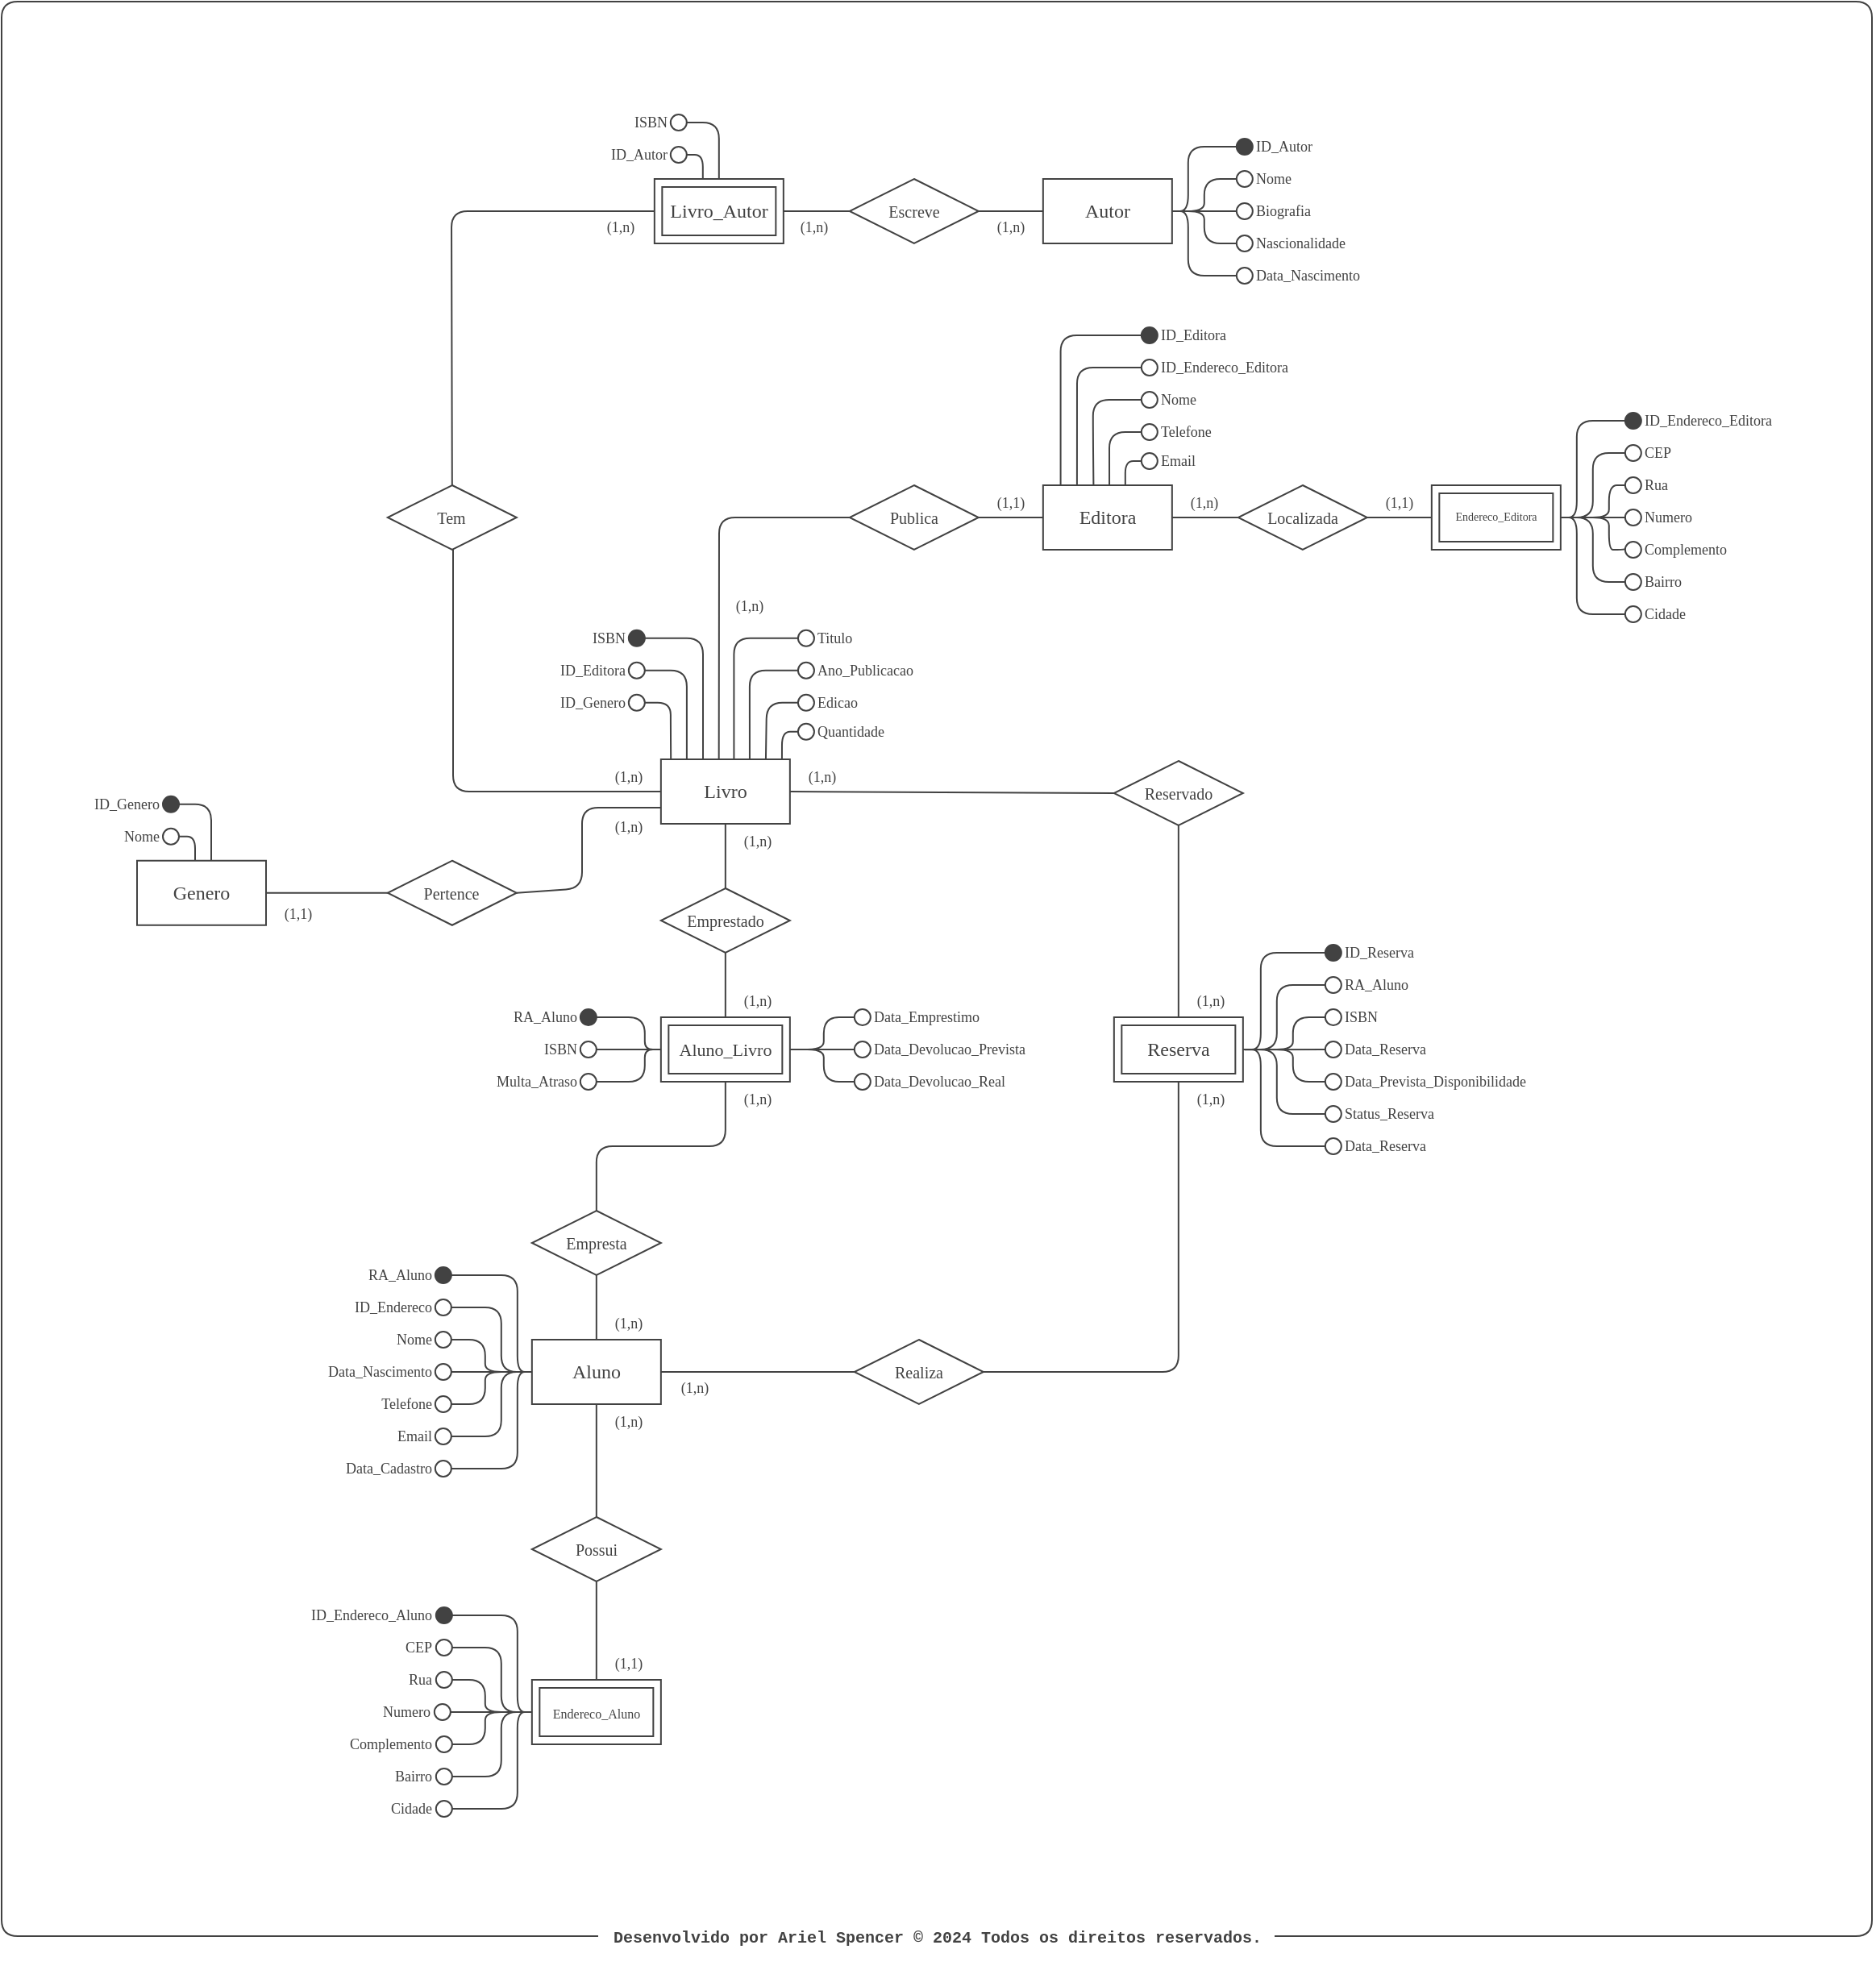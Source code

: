 <mxfile>
    <diagram id="xW6_Q2MIWAx65aIR4-pd" name="Página-1">
        <mxGraphModel dx="894" dy="606" grid="1" gridSize="10" guides="1" tooltips="1" connect="1" arrows="1" fold="1" page="1" pageScale="1" pageWidth="1600" pageHeight="900" background="#ffffff" math="0" shadow="0">
            <root>
                <mxCell id="0"/>
                <mxCell id="1" parent="0"/>
                <mxCell id="19" value="" style="rounded=0;whiteSpace=wrap;html=1;fillColor=#FFFFFF;strokeColor=#424242;" vertex="1" parent="1">
                    <mxGeometry x="909.92" y="930" width="80" height="40" as="geometry"/>
                </mxCell>
                <mxCell id="346" value="" style="rounded=0;whiteSpace=wrap;html=1;fillColor=#FFFFFF;strokeColor=#424242;" vertex="1" parent="1">
                    <mxGeometry x="914.67" y="935" width="70.5" height="30" as="geometry"/>
                </mxCell>
                <mxCell id="9" value="" style="rounded=0;whiteSpace=wrap;html=1;fillColor=#FFFFFF;strokeColor=#424242;" vertex="1" parent="1">
                    <mxGeometry x="304.0" y="832.88" width="80" height="40" as="geometry"/>
                </mxCell>
                <mxCell id="273" style="edgeStyle=none;html=1;exitX=1;exitY=0.5;exitDx=0;exitDy=0;entryX=0;entryY=0.5;entryDx=0;entryDy=0;strokeColor=#424242;endArrow=none;endFill=0;" edge="1" parent="1" source="2" target="205">
                    <mxGeometry relative="1" as="geometry"/>
                </mxCell>
                <mxCell id="276" style="edgeStyle=none;html=1;exitX=1;exitY=0.5;exitDx=0;exitDy=0;entryX=0;entryY=0.5;entryDx=0;entryDy=0;strokeColor=#424242;endArrow=none;endFill=0;" edge="1" parent="1" source="2" target="197">
                    <mxGeometry relative="1" as="geometry">
                        <Array as="points">
                            <mxPoint x="1196.92" y="620"/>
                            <mxPoint x="1196.92" y="560"/>
                        </Array>
                    </mxGeometry>
                </mxCell>
                <mxCell id="2" value="" style="rounded=0;whiteSpace=wrap;html=1;fillColor=#FFFFFF;strokeColor=#424242;" vertex="1" parent="1">
                    <mxGeometry x="1106.92" y="600" width="80" height="40" as="geometry"/>
                </mxCell>
                <mxCell id="3" value="" style="rounded=0;whiteSpace=wrap;html=1;fillColor=#FFFFFF;strokeColor=#424242;" vertex="1" parent="1">
                    <mxGeometry x="1111.67" y="605" width="70.5" height="30" as="geometry"/>
                </mxCell>
                <mxCell id="6" value="" style="rounded=0;whiteSpace=wrap;html=1;fillColor=#FFFFFF;strokeColor=#424242;" vertex="1" parent="1">
                    <mxGeometry x="865.92" y="410" width="80" height="40" as="geometry"/>
                </mxCell>
                <mxCell id="10" value="Genero" style="text;html=1;strokeColor=none;fillColor=none;align=center;verticalAlign=middle;whiteSpace=wrap;rounded=0;fontFamily=Tahoma;fontColor=#424242;" vertex="1" parent="1">
                    <mxGeometry x="314.0" y="837.88" width="60" height="30" as="geometry"/>
                </mxCell>
                <mxCell id="328" style="edgeStyle=none;html=1;exitX=1;exitY=0.5;exitDx=0;exitDy=0;entryX=0;entryY=0.5;entryDx=0;entryDy=0;strokeColor=#424242;endArrow=none;endFill=0;" edge="1" parent="1" source="11" target="36">
                    <mxGeometry relative="1" as="geometry"/>
                </mxCell>
                <mxCell id="343" style="edgeStyle=none;html=1;exitX=0.5;exitY=1;exitDx=0;exitDy=0;entryX=0.5;entryY=0;entryDx=0;entryDy=0;strokeColor=#424242;endArrow=none;endFill=0;" edge="1" parent="1" source="11" target="217">
                    <mxGeometry relative="1" as="geometry"/>
                </mxCell>
                <mxCell id="11" value="" style="rounded=0;whiteSpace=wrap;html=1;fillColor=#FFFFFF;strokeColor=#424242;" vertex="1" parent="1">
                    <mxGeometry x="548.92" y="1130" width="80" height="40" as="geometry"/>
                </mxCell>
                <mxCell id="12" value="Aluno" style="text;html=1;strokeColor=none;fillColor=none;align=center;verticalAlign=middle;whiteSpace=wrap;rounded=0;fontFamily=Tahoma;fontColor=#424242;" vertex="1" parent="1">
                    <mxGeometry x="558.92" y="1135" width="60" height="30" as="geometry"/>
                </mxCell>
                <mxCell id="13" style="edgeStyle=none;html=1;entryX=0;entryY=0.5;entryDx=0;entryDy=0;strokeColor=#424242;fontFamily=Tahoma;fontSize=10;fontColor=#424242;endArrow=none;endFill=0;exitX=0.449;exitY=0.003;exitDx=0;exitDy=0;exitPerimeter=0;" edge="1" parent="1" source="15" target="42">
                    <mxGeometry relative="1" as="geometry">
                        <Array as="points">
                            <mxPoint x="664.92" y="700"/>
                            <mxPoint x="665" y="620"/>
                        </Array>
                    </mxGeometry>
                </mxCell>
                <mxCell id="339" style="edgeStyle=none;html=1;exitX=1;exitY=0.5;exitDx=0;exitDy=0;entryX=0;entryY=0.5;entryDx=0;entryDy=0;strokeColor=#424242;endArrow=none;endFill=0;" edge="1" parent="1" source="15" target="336">
                    <mxGeometry relative="1" as="geometry"/>
                </mxCell>
                <mxCell id="354" style="edgeStyle=none;html=1;exitX=0;exitY=0.5;exitDx=0;exitDy=0;strokeColor=#424242;endArrow=none;endFill=0;entryX=0.5;entryY=1;entryDx=0;entryDy=0;" edge="1" parent="1" source="15" target="351">
                    <mxGeometry relative="1" as="geometry">
                        <mxPoint x="480" y="540" as="targetPoint"/>
                        <Array as="points">
                            <mxPoint x="540" y="790"/>
                            <mxPoint x="500" y="790"/>
                            <mxPoint x="500" y="740"/>
                            <mxPoint x="500" y="640"/>
                        </Array>
                    </mxGeometry>
                </mxCell>
                <mxCell id="355" style="edgeStyle=none;html=1;exitX=0;exitY=0.75;exitDx=0;exitDy=0;strokeColor=#424242;endArrow=none;endFill=0;entryX=1;entryY=0.5;entryDx=0;entryDy=0;" edge="1" parent="1" source="15" target="349">
                    <mxGeometry relative="1" as="geometry">
                        <mxPoint x="500" y="830" as="targetPoint"/>
                        <Array as="points">
                            <mxPoint x="580" y="800"/>
                            <mxPoint x="580" y="820"/>
                            <mxPoint x="580" y="850"/>
                        </Array>
                    </mxGeometry>
                </mxCell>
                <mxCell id="15" value="" style="rounded=0;whiteSpace=wrap;html=1;fillColor=#FFFFFF;strokeColor=#424242;" vertex="1" parent="1">
                    <mxGeometry x="628.92" y="770" width="80" height="40" as="geometry"/>
                </mxCell>
                <mxCell id="16" style="edgeStyle=none;html=1;entryX=0.5;entryY=0;entryDx=0;entryDy=0;strokeColor=#424242;fontFamily=Tahoma;fontSize=10;fontColor=#424242;endArrow=none;endFill=0;" edge="1" parent="1" target="29">
                    <mxGeometry relative="1" as="geometry">
                        <mxPoint x="668.92" y="810" as="sourcePoint"/>
                    </mxGeometry>
                </mxCell>
                <mxCell id="17" style="edgeStyle=none;html=1;entryX=0.5;entryY=0;entryDx=0;entryDy=0;strokeColor=#424242;fontFamily=Tahoma;fontSize=10;fontColor=#424242;endArrow=none;endFill=0;" edge="1" parent="1" source="18" target="32">
                    <mxGeometry relative="1" as="geometry">
                        <Array as="points">
                            <mxPoint x="668.92" y="1010"/>
                            <mxPoint x="588.92" y="1010"/>
                        </Array>
                    </mxGeometry>
                </mxCell>
                <mxCell id="18" value="" style="rounded=0;whiteSpace=wrap;html=1;fillColor=#FFFFFF;strokeColor=#424242;" vertex="1" parent="1">
                    <mxGeometry x="628.92" y="930" width="80" height="40" as="geometry"/>
                </mxCell>
                <mxCell id="20" value="Reserva" style="text;html=1;strokeColor=none;fillColor=none;align=center;verticalAlign=middle;whiteSpace=wrap;rounded=0;fontFamily=Tahoma;fontColor=#424242;" vertex="1" parent="1">
                    <mxGeometry x="919.92" y="935" width="60" height="30" as="geometry"/>
                </mxCell>
                <mxCell id="21" value="" style="rounded=0;whiteSpace=wrap;html=1;fillColor=#FFFFFF;strokeColor=#424242;" vertex="1" parent="1">
                    <mxGeometry x="865.92" y="600" width="80" height="40" as="geometry"/>
                </mxCell>
                <mxCell id="22" value="Editora" style="text;html=1;strokeColor=none;fillColor=none;align=center;verticalAlign=middle;whiteSpace=wrap;rounded=0;fontFamily=Tahoma;fontColor=#424242;" vertex="1" parent="1">
                    <mxGeometry x="875.92" y="605" width="60" height="30" as="geometry"/>
                </mxCell>
                <mxCell id="23" style="edgeStyle=none;html=1;exitX=1;exitY=0.5;exitDx=0;exitDy=0;entryX=0;entryY=0.5;entryDx=0;entryDy=0;strokeColor=#424242;fontSize=8;endArrow=none;endFill=0;" edge="1" parent="1" source="24" target="239">
                    <mxGeometry relative="1" as="geometry"/>
                </mxCell>
                <mxCell id="24" value="" style="rounded=0;whiteSpace=wrap;html=1;fillColor=#FFFFFF;strokeColor=#424242;" vertex="1" parent="1">
                    <mxGeometry x="624.92" y="410" width="80" height="40" as="geometry"/>
                </mxCell>
                <mxCell id="28" style="edgeStyle=none;html=1;entryX=0.5;entryY=0;entryDx=0;entryDy=0;strokeColor=#424242;fontFamily=Tahoma;fontSize=10;fontColor=#424242;endArrow=none;endFill=0;" edge="1" parent="1" source="29" target="18">
                    <mxGeometry relative="1" as="geometry"/>
                </mxCell>
                <mxCell id="29" value="" style="rhombus;whiteSpace=wrap;html=1;strokeColor=#424242;fontFamily=Tahoma;fontColor=#424242;fillColor=#FFFFFF;" vertex="1" parent="1">
                    <mxGeometry x="628.92" y="850" width="80" height="40" as="geometry"/>
                </mxCell>
                <mxCell id="30" value="Emprestado" style="text;html=1;strokeColor=none;fillColor=none;align=center;verticalAlign=middle;whiteSpace=wrap;rounded=0;fontFamily=Tahoma;fontColor=#424242;fontSize=10;" vertex="1" parent="1">
                    <mxGeometry x="638.92" y="855" width="60" height="30" as="geometry"/>
                </mxCell>
                <mxCell id="31" style="edgeStyle=none;html=1;entryX=0.5;entryY=0;entryDx=0;entryDy=0;strokeColor=#424242;fontFamily=Tahoma;fontSize=10;fontColor=#424242;endArrow=none;endFill=0;" edge="1" parent="1" source="32" target="11">
                    <mxGeometry relative="1" as="geometry"/>
                </mxCell>
                <mxCell id="32" value="" style="rhombus;whiteSpace=wrap;html=1;strokeColor=#424242;fontFamily=Tahoma;fontColor=#424242;fillColor=#FFFFFF;" vertex="1" parent="1">
                    <mxGeometry x="548.92" y="1050" width="80" height="40" as="geometry"/>
                </mxCell>
                <mxCell id="33" value="Empresta" style="text;html=1;strokeColor=none;fillColor=none;align=center;verticalAlign=middle;whiteSpace=wrap;rounded=0;fontFamily=Tahoma;fontColor=#424242;fontSize=10;" vertex="1" parent="1">
                    <mxGeometry x="558.92" y="1055" width="60" height="30" as="geometry"/>
                </mxCell>
                <mxCell id="331" style="edgeStyle=none;html=1;exitX=1;exitY=0.5;exitDx=0;exitDy=0;entryX=0.5;entryY=1;entryDx=0;entryDy=0;strokeColor=#424242;endArrow=none;endFill=0;" edge="1" parent="1" source="36" target="19">
                    <mxGeometry relative="1" as="geometry">
                        <Array as="points">
                            <mxPoint x="949.92" y="1150"/>
                        </Array>
                    </mxGeometry>
                </mxCell>
                <mxCell id="36" value="" style="rhombus;whiteSpace=wrap;html=1;strokeColor=#424242;fontFamily=Tahoma;fontColor=#424242;fillColor=#FFFFFF;" vertex="1" parent="1">
                    <mxGeometry x="748.92" y="1130" width="80" height="40" as="geometry"/>
                </mxCell>
                <mxCell id="37" value="Realiza" style="text;html=1;strokeColor=none;fillColor=none;align=center;verticalAlign=middle;whiteSpace=wrap;rounded=0;fontFamily=Tahoma;fontColor=#424242;fontSize=10;" vertex="1" parent="1">
                    <mxGeometry x="758.92" y="1135" width="60" height="30" as="geometry"/>
                </mxCell>
                <mxCell id="348" style="edgeStyle=none;html=1;exitX=1;exitY=0.5;exitDx=0;exitDy=0;entryX=0;entryY=0.5;entryDx=0;entryDy=0;strokeColor=#424242;endArrow=none;endFill=0;" edge="1" parent="1" source="42" target="21">
                    <mxGeometry relative="1" as="geometry"/>
                </mxCell>
                <mxCell id="42" value="" style="rhombus;whiteSpace=wrap;html=1;strokeColor=#424242;fontFamily=Tahoma;fontColor=#424242;fillColor=#FFFFFF;" vertex="1" parent="1">
                    <mxGeometry x="745.92" y="600" width="80" height="40" as="geometry"/>
                </mxCell>
                <mxCell id="53" style="edgeStyle=orthogonalEdgeStyle;html=1;entryX=0.5;entryY=0;entryDx=0;entryDy=0;strokeColor=#424242;fontFamily=Tahoma;fontSize=9;fontColor=#424242;endArrow=none;endFill=0;" edge="1" parent="1" source="54">
                    <mxGeometry relative="1" as="geometry">
                        <mxPoint x="350.0" y="832.88" as="targetPoint"/>
                        <Array as="points">
                            <mxPoint x="350.0" y="797.88"/>
                        </Array>
                    </mxGeometry>
                </mxCell>
                <mxCell id="54" value="" style="ellipse;whiteSpace=wrap;html=1;aspect=fixed;strokeColor=#424242;fontFamily=Tahoma;fontSize=8;fontColor=#424242;fillColor=#424242;spacing=2;fillStyle=auto;" vertex="1" parent="1">
                    <mxGeometry x="320.0" y="792.88" width="10" height="10" as="geometry"/>
                </mxCell>
                <mxCell id="55" style="edgeStyle=orthogonalEdgeStyle;html=1;strokeColor=#424242;fontFamily=Tahoma;fontSize=9;fontColor=#424242;endArrow=none;endFill=0;exitX=1;exitY=0.5;exitDx=0;exitDy=0;" edge="1" parent="1" source="56">
                    <mxGeometry relative="1" as="geometry">
                        <mxPoint x="340.0" y="832.88" as="targetPoint"/>
                        <Array as="points">
                            <mxPoint x="340.0" y="817.88"/>
                        </Array>
                    </mxGeometry>
                </mxCell>
                <mxCell id="56" value="" style="ellipse;whiteSpace=wrap;html=1;aspect=fixed;strokeColor=#424242;fontFamily=Tahoma;fontSize=8;fontColor=#424242;fillColor=#FFFFFF;spacing=2;fillStyle=auto;" vertex="1" parent="1">
                    <mxGeometry x="320.0" y="812.88" width="10" height="10" as="geometry"/>
                </mxCell>
                <mxCell id="57" value="ID_Genero" style="text;html=1;strokeColor=none;fillColor=none;align=right;verticalAlign=middle;whiteSpace=wrap;rounded=0;fontFamily=Tahoma;fontColor=#424242;fontSize=9;" vertex="1" parent="1">
                    <mxGeometry x="260.0" y="792.88" width="60" height="10" as="geometry"/>
                </mxCell>
                <mxCell id="58" value="Nome" style="text;html=1;strokeColor=none;fillColor=none;align=right;verticalAlign=middle;whiteSpace=wrap;rounded=0;fontFamily=Tahoma;fontColor=#424242;fontSize=9;" vertex="1" parent="1">
                    <mxGeometry x="260.0" y="812.88" width="60" height="10" as="geometry"/>
                </mxCell>
                <mxCell id="65" value="" style="ellipse;whiteSpace=wrap;html=1;aspect=fixed;strokeColor=#424242;fontFamily=Tahoma;fontSize=8;fontColor=#424242;fillColor=#FFFFFF;spacing=2;fillStyle=auto;" vertex="1" parent="1">
                    <mxGeometry x="634.91" y="370" width="10" height="10" as="geometry"/>
                </mxCell>
                <mxCell id="66" value="" style="ellipse;whiteSpace=wrap;html=1;aspect=fixed;strokeColor=#424242;fontFamily=Tahoma;fontSize=8;fontColor=#424242;fillColor=#FFFFFF;spacing=2;fillStyle=auto;" vertex="1" parent="1">
                    <mxGeometry x="634.91" y="390" width="10" height="10" as="geometry"/>
                </mxCell>
                <mxCell id="67" value="ISBN" style="text;html=1;strokeColor=none;fillColor=none;align=right;verticalAlign=middle;whiteSpace=wrap;rounded=0;fontFamily=Tahoma;fontColor=#424242;fontSize=9;" vertex="1" parent="1">
                    <mxGeometry x="574.91" y="370" width="60" height="10" as="geometry"/>
                </mxCell>
                <mxCell id="68" value="ID_Autor" style="text;html=1;strokeColor=none;fillColor=none;align=right;verticalAlign=middle;whiteSpace=wrap;rounded=0;fontFamily=Tahoma;fontColor=#424242;fontSize=9;" vertex="1" parent="1">
                    <mxGeometry x="574.91" y="390" width="60" height="10" as="geometry"/>
                </mxCell>
                <mxCell id="72" style="edgeStyle=orthogonalEdgeStyle;html=1;entryX=0.5;entryY=0;entryDx=0;entryDy=0;strokeColor=#424242;fontFamily=Tahoma;fontSize=9;fontColor=#424242;endArrow=none;endFill=0;" edge="1" parent="1" source="65">
                    <mxGeometry relative="1" as="geometry">
                        <mxPoint x="664.91" y="410" as="targetPoint"/>
                        <Array as="points">
                            <mxPoint x="664.91" y="375"/>
                        </Array>
                    </mxGeometry>
                </mxCell>
                <mxCell id="73" style="edgeStyle=orthogonalEdgeStyle;html=1;strokeColor=#424242;fontFamily=Tahoma;fontSize=9;fontColor=#424242;endArrow=none;endFill=0;exitX=1;exitY=0.5;exitDx=0;exitDy=0;" edge="1" parent="1" source="66">
                    <mxGeometry relative="1" as="geometry">
                        <mxPoint x="654.91" y="410" as="targetPoint"/>
                        <Array as="points">
                            <mxPoint x="654.91" y="395"/>
                        </Array>
                    </mxGeometry>
                </mxCell>
                <mxCell id="74" style="edgeStyle=orthogonalEdgeStyle;html=1;strokeColor=#424242;fontFamily=Tahoma;fontSize=9;fontColor=#424242;endArrow=none;endFill=0;entryX=0.136;entryY=-0.003;entryDx=0;entryDy=0;entryPerimeter=0;" edge="1" parent="1" source="75" target="21">
                    <mxGeometry relative="1" as="geometry">
                        <mxPoint x="876.92" y="582" as="targetPoint"/>
                        <Array as="points">
                            <mxPoint x="876.92" y="507"/>
                        </Array>
                    </mxGeometry>
                </mxCell>
                <mxCell id="75" value="" style="ellipse;whiteSpace=wrap;html=1;aspect=fixed;strokeColor=#424242;fontFamily=Tahoma;fontSize=8;fontColor=#424242;fillColor=#424242;spacing=2;fillStyle=auto;" vertex="1" parent="1">
                    <mxGeometry x="926.92" y="502" width="10" height="10" as="geometry"/>
                </mxCell>
                <mxCell id="76" value="ID_Editora" style="text;html=1;strokeColor=none;fillColor=none;align=left;verticalAlign=middle;whiteSpace=wrap;rounded=0;fontFamily=Tahoma;fontColor=#424242;fontSize=9;" vertex="1" parent="1">
                    <mxGeometry x="936.92" y="502" width="60" height="10" as="geometry"/>
                </mxCell>
                <mxCell id="77" style="edgeStyle=orthogonalEdgeStyle;html=1;strokeColor=#424242;fontFamily=Tahoma;fontSize=9;fontColor=#424242;endArrow=none;endFill=0;entryX=0.263;entryY=0.006;entryDx=0;entryDy=0;entryPerimeter=0;" edge="1" parent="1" source="78" target="21">
                    <mxGeometry relative="1" as="geometry">
                        <mxPoint x="886.92" y="590" as="targetPoint"/>
                        <Array as="points">
                            <mxPoint x="886.92" y="527"/>
                        </Array>
                    </mxGeometry>
                </mxCell>
                <mxCell id="78" value="" style="ellipse;whiteSpace=wrap;html=1;aspect=fixed;strokeColor=#424242;fontFamily=Tahoma;fontSize=8;fontColor=#424242;fillColor=#FFFFFF;spacing=2;fillStyle=auto;" vertex="1" parent="1">
                    <mxGeometry x="926.92" y="522" width="10" height="10" as="geometry"/>
                </mxCell>
                <mxCell id="79" value="&lt;div style=&quot;text-align: right;&quot;&gt;ID_Endereco_Editora&lt;/div&gt;" style="text;html=1;strokeColor=none;fillColor=none;align=left;verticalAlign=middle;whiteSpace=wrap;rounded=0;fontFamily=Tahoma;fontColor=#424242;fontSize=9;" vertex="1" parent="1">
                    <mxGeometry x="936.92" y="522" width="60" height="10" as="geometry"/>
                </mxCell>
                <mxCell id="80" style="edgeStyle=orthogonalEdgeStyle;html=1;strokeColor=#424242;fontFamily=Tahoma;fontSize=9;fontColor=#424242;endArrow=none;endFill=0;entryX=0.391;entryY=-0.005;entryDx=0;entryDy=0;entryPerimeter=0;" edge="1" parent="1" source="81" target="21">
                    <mxGeometry relative="1" as="geometry">
                        <mxPoint x="896.92" y="590" as="targetPoint"/>
                        <Array as="points">
                            <mxPoint x="896.92" y="547"/>
                            <mxPoint x="896.92" y="567"/>
                            <mxPoint x="896.92" y="567"/>
                        </Array>
                    </mxGeometry>
                </mxCell>
                <mxCell id="81" value="" style="ellipse;whiteSpace=wrap;html=1;aspect=fixed;strokeColor=#424242;fontFamily=Tahoma;fontSize=8;fontColor=#424242;fillColor=#FFFFFF;spacing=2;fillStyle=auto;" vertex="1" parent="1">
                    <mxGeometry x="926.92" y="542" width="10" height="10" as="geometry"/>
                </mxCell>
                <mxCell id="82" style="edgeStyle=orthogonalEdgeStyle;html=1;strokeColor=#424242;fontFamily=Tahoma;fontSize=9;fontColor=#424242;endArrow=none;endFill=0;exitX=0;exitY=0.5;exitDx=0;exitDy=0;entryX=0.514;entryY=-0.011;entryDx=0;entryDy=0;entryPerimeter=0;" edge="1" parent="1" source="83" target="21">
                    <mxGeometry relative="1" as="geometry">
                        <mxPoint x="906.92" y="582" as="targetPoint"/>
                    </mxGeometry>
                </mxCell>
                <mxCell id="83" value="" style="ellipse;whiteSpace=wrap;html=1;aspect=fixed;strokeColor=#424242;fontFamily=Tahoma;fontSize=8;fontColor=#424242;fillColor=#FFFFFF;spacing=2;fillStyle=auto;" vertex="1" parent="1">
                    <mxGeometry x="926.92" y="562" width="10" height="10" as="geometry"/>
                </mxCell>
                <mxCell id="84" value="Nome" style="text;html=1;strokeColor=none;fillColor=none;align=left;verticalAlign=middle;whiteSpace=wrap;rounded=0;fontFamily=Tahoma;fontColor=#424242;fontSize=9;" vertex="1" parent="1">
                    <mxGeometry x="936.92" y="542" width="60" height="10" as="geometry"/>
                </mxCell>
                <mxCell id="85" value="Telefone" style="text;html=1;strokeColor=none;fillColor=none;align=left;verticalAlign=middle;whiteSpace=wrap;rounded=0;fontFamily=Tahoma;fontColor=#424242;fontSize=9;" vertex="1" parent="1">
                    <mxGeometry x="936.92" y="562" width="60" height="10" as="geometry"/>
                </mxCell>
                <mxCell id="86" style="edgeStyle=orthogonalEdgeStyle;html=1;strokeColor=#424242;fontFamily=Tahoma;fontSize=9;fontColor=#424242;endArrow=none;endFill=0;entryX=0.628;entryY=-0.002;entryDx=0;entryDy=0;entryPerimeter=0;" edge="1" parent="1" source="87">
                    <mxGeometry relative="1" as="geometry">
                        <mxPoint x="674.21" y="769.8" as="targetPoint"/>
                        <Array as="points">
                            <mxPoint x="673.97" y="694.88"/>
                        </Array>
                    </mxGeometry>
                </mxCell>
                <mxCell id="87" value="" style="ellipse;whiteSpace=wrap;html=1;aspect=fixed;strokeColor=#424242;fontFamily=Tahoma;fontSize=8;fontColor=#424242;fillColor=#FFFFFF;spacing=2;fillStyle=auto;" vertex="1" parent="1">
                    <mxGeometry x="713.97" y="689.88" width="10" height="10" as="geometry"/>
                </mxCell>
                <mxCell id="88" value="Titulo" style="text;html=1;strokeColor=none;fillColor=none;align=left;verticalAlign=middle;whiteSpace=wrap;rounded=0;fontFamily=Tahoma;fontColor=#424242;fontSize=9;" vertex="1" parent="1">
                    <mxGeometry x="723.97" y="689.88" width="80" height="10" as="geometry"/>
                </mxCell>
                <mxCell id="89" style="edgeStyle=orthogonalEdgeStyle;html=1;strokeColor=#424242;fontFamily=Tahoma;fontSize=9;fontColor=#424242;endArrow=none;endFill=0;" edge="1" parent="1" source="90">
                    <mxGeometry relative="1" as="geometry">
                        <mxPoint x="683.97" y="769.88" as="targetPoint"/>
                        <Array as="points">
                            <mxPoint x="683.97" y="734.88"/>
                            <mxPoint x="683.97" y="754.88"/>
                        </Array>
                    </mxGeometry>
                </mxCell>
                <mxCell id="90" value="" style="ellipse;whiteSpace=wrap;html=1;aspect=fixed;strokeColor=#424242;fontFamily=Tahoma;fontSize=8;fontColor=#424242;fillColor=#FFFFFF;spacing=2;fillStyle=auto;" vertex="1" parent="1">
                    <mxGeometry x="713.97" y="709.88" width="10" height="10" as="geometry"/>
                </mxCell>
                <mxCell id="91" style="edgeStyle=orthogonalEdgeStyle;html=1;entryX=0.75;entryY=0;entryDx=0;entryDy=0;strokeColor=#424242;fontFamily=Tahoma;fontSize=9;fontColor=#424242;endArrow=none;endFill=0;exitX=0;exitY=0.5;exitDx=0;exitDy=0;" edge="1" parent="1" source="92">
                    <mxGeometry relative="1" as="geometry">
                        <mxPoint x="693.97" y="769.88" as="targetPoint"/>
                    </mxGeometry>
                </mxCell>
                <mxCell id="92" value="" style="ellipse;whiteSpace=wrap;html=1;aspect=fixed;strokeColor=#424242;fontFamily=Tahoma;fontSize=8;fontColor=#424242;fillColor=#FFFFFF;spacing=2;fillStyle=auto;" vertex="1" parent="1">
                    <mxGeometry x="713.97" y="729.88" width="10" height="10" as="geometry"/>
                </mxCell>
                <mxCell id="93" value="Ano_Publicacao" style="text;html=1;strokeColor=none;fillColor=none;align=left;verticalAlign=middle;whiteSpace=wrap;rounded=0;fontFamily=Tahoma;fontColor=#424242;fontSize=9;" vertex="1" parent="1">
                    <mxGeometry x="723.97" y="709.88" width="80" height="10" as="geometry"/>
                </mxCell>
                <mxCell id="94" value="Edicao" style="text;html=1;strokeColor=none;fillColor=none;align=left;verticalAlign=middle;whiteSpace=wrap;rounded=0;fontFamily=Tahoma;fontColor=#424242;fontSize=9;" vertex="1" parent="1">
                    <mxGeometry x="723.97" y="729.88" width="80" height="10" as="geometry"/>
                </mxCell>
                <mxCell id="95" style="edgeStyle=orthogonalEdgeStyle;html=1;entryX=0.388;entryY=0;entryDx=0;entryDy=0;entryPerimeter=0;strokeColor=#424242;fontFamily=Tahoma;fontSize=9;fontColor=#424242;endArrow=none;endFill=0;" edge="1" parent="1" source="96">
                    <mxGeometry relative="1" as="geometry">
                        <mxPoint x="655.01" y="769.88" as="targetPoint"/>
                        <Array as="points">
                            <mxPoint x="654.97" y="694.88"/>
                        </Array>
                    </mxGeometry>
                </mxCell>
                <mxCell id="96" value="" style="ellipse;whiteSpace=wrap;html=1;aspect=fixed;strokeColor=#424242;fontFamily=Tahoma;fontSize=8;fontColor=#424242;fillColor=#424242;spacing=2;fillStyle=auto;" vertex="1" parent="1">
                    <mxGeometry x="608.92" y="689.88" width="10" height="10" as="geometry"/>
                </mxCell>
                <mxCell id="97" value="ISBN" style="text;html=1;strokeColor=none;fillColor=none;align=right;verticalAlign=middle;whiteSpace=wrap;rounded=0;fontFamily=Tahoma;fontColor=#424242;fontSize=9;" vertex="1" parent="1">
                    <mxGeometry x="548.92" y="689.88" width="60" height="10" as="geometry"/>
                </mxCell>
                <mxCell id="98" style="edgeStyle=orthogonalEdgeStyle;html=1;entryX=0.25;entryY=0;entryDx=0;entryDy=0;strokeColor=#424242;fontFamily=Tahoma;fontSize=9;fontColor=#424242;endArrow=none;endFill=0;" edge="1" parent="1" source="99">
                    <mxGeometry relative="1" as="geometry">
                        <mxPoint x="643.97" y="769.88" as="targetPoint"/>
                        <Array as="points">
                            <mxPoint x="644.97" y="714.88"/>
                            <mxPoint x="644.97" y="769.88"/>
                        </Array>
                    </mxGeometry>
                </mxCell>
                <mxCell id="99" value="" style="ellipse;whiteSpace=wrap;html=1;aspect=fixed;strokeColor=#424242;fontFamily=Tahoma;fontSize=8;fontColor=#424242;fillColor=#FFFFFF;spacing=2;fillStyle=auto;" vertex="1" parent="1">
                    <mxGeometry x="608.92" y="709.88" width="10" height="10" as="geometry"/>
                </mxCell>
                <mxCell id="100" style="edgeStyle=orthogonalEdgeStyle;html=1;strokeColor=#424242;fontFamily=Tahoma;fontSize=9;fontColor=#424242;endArrow=none;endFill=0;exitX=1;exitY=0.5;exitDx=0;exitDy=0;entryX=0.139;entryY=0.006;entryDx=0;entryDy=0;entryPerimeter=0;" edge="1" parent="1" source="101">
                    <mxGeometry relative="1" as="geometry">
                        <mxPoint x="635.09" y="770.12" as="targetPoint"/>
                        <Array as="points">
                            <mxPoint x="634.97" y="734.88"/>
                            <mxPoint x="634.97" y="749.88"/>
                        </Array>
                    </mxGeometry>
                </mxCell>
                <mxCell id="101" value="" style="ellipse;whiteSpace=wrap;html=1;aspect=fixed;strokeColor=#424242;fontFamily=Tahoma;fontSize=8;fontColor=#424242;fillColor=#FFFFFF;spacing=2;fillStyle=auto;" vertex="1" parent="1">
                    <mxGeometry x="608.92" y="729.88" width="10" height="10" as="geometry"/>
                </mxCell>
                <mxCell id="102" value="ID_Editora" style="text;html=1;strokeColor=none;fillColor=none;align=right;verticalAlign=middle;whiteSpace=wrap;rounded=0;fontFamily=Tahoma;fontColor=#424242;fontSize=9;" vertex="1" parent="1">
                    <mxGeometry x="548.92" y="709.88" width="60" height="10" as="geometry"/>
                </mxCell>
                <mxCell id="103" value="ID_Genero" style="text;html=1;strokeColor=none;fillColor=none;align=right;verticalAlign=middle;whiteSpace=wrap;rounded=0;fontFamily=Tahoma;fontColor=#424242;fontSize=9;" vertex="1" parent="1">
                    <mxGeometry x="548.92" y="729.88" width="60" height="10" as="geometry"/>
                </mxCell>
                <mxCell id="104" style="edgeStyle=orthogonalEdgeStyle;html=1;strokeColor=#424242;fontFamily=Tahoma;fontSize=9;fontColor=#424242;endArrow=none;endFill=0;entryX=1;entryY=0.5;entryDx=0;entryDy=0;exitX=0;exitY=0.5;exitDx=0;exitDy=0;" edge="1" parent="1" source="105" target="18">
                    <mxGeometry relative="1" as="geometry">
                        <mxPoint x="733.92" y="990" as="targetPoint"/>
                        <Array as="points">
                            <mxPoint x="729.92" y="930"/>
                            <mxPoint x="729.92" y="950"/>
                        </Array>
                    </mxGeometry>
                </mxCell>
                <mxCell id="105" value="" style="ellipse;whiteSpace=wrap;html=1;aspect=fixed;strokeColor=#424242;fontFamily=Tahoma;fontSize=8;fontColor=#424242;fillColor=#FFFFFF;spacing=2;fillStyle=auto;" vertex="1" parent="1">
                    <mxGeometry x="748.92" y="925" width="10" height="10" as="geometry"/>
                </mxCell>
                <mxCell id="106" value="&lt;span style=&quot;text-align: right;&quot;&gt;Data_Emprestimo&lt;/span&gt;" style="text;html=1;strokeColor=none;fillColor=none;align=left;verticalAlign=middle;whiteSpace=wrap;rounded=0;fontFamily=Tahoma;fontColor=#424242;fontSize=9;" vertex="1" parent="1">
                    <mxGeometry x="758.92" y="925" width="60" height="10" as="geometry"/>
                </mxCell>
                <mxCell id="107" style="edgeStyle=orthogonalEdgeStyle;html=1;strokeColor=#424242;fontFamily=Tahoma;fontSize=9;fontColor=#424242;endArrow=none;endFill=0;exitX=0;exitY=0.5;exitDx=0;exitDy=0;" edge="1" parent="1" source="108">
                    <mxGeometry relative="1" as="geometry">
                        <mxPoint x="708.92" y="950" as="targetPoint"/>
                        <Array as="points">
                            <mxPoint x="739.92" y="950"/>
                            <mxPoint x="739.92" y="950"/>
                        </Array>
                    </mxGeometry>
                </mxCell>
                <mxCell id="108" value="" style="ellipse;whiteSpace=wrap;html=1;aspect=fixed;strokeColor=#424242;fontFamily=Tahoma;fontSize=8;fontColor=#424242;fillColor=#FFFFFF;spacing=2;fillStyle=auto;" vertex="1" parent="1">
                    <mxGeometry x="748.92" y="945" width="10" height="10" as="geometry"/>
                </mxCell>
                <mxCell id="109" value="Data_Devolucao_Prevista" style="text;html=1;strokeColor=none;fillColor=none;align=left;verticalAlign=middle;whiteSpace=wrap;rounded=0;fontFamily=Tahoma;fontColor=#424242;fontSize=9;" vertex="1" parent="1">
                    <mxGeometry x="758.92" y="945" width="60" height="10" as="geometry"/>
                </mxCell>
                <mxCell id="110" style="edgeStyle=orthogonalEdgeStyle;html=1;strokeColor=#424242;fontFamily=Tahoma;fontSize=9;fontColor=#424242;endArrow=none;endFill=0;exitX=0;exitY=0.5;exitDx=0;exitDy=0;" edge="1" parent="1" source="111">
                    <mxGeometry relative="1" as="geometry">
                        <mxPoint x="708.92" y="950" as="targetPoint"/>
                        <Array as="points">
                            <mxPoint x="729.92" y="970"/>
                            <mxPoint x="729.92" y="950"/>
                        </Array>
                    </mxGeometry>
                </mxCell>
                <mxCell id="111" value="" style="ellipse;whiteSpace=wrap;html=1;aspect=fixed;strokeColor=#424242;fontFamily=Tahoma;fontSize=8;fontColor=#424242;fillColor=#FFFFFF;spacing=2;fillStyle=auto;" vertex="1" parent="1">
                    <mxGeometry x="748.92" y="965" width="10" height="10" as="geometry"/>
                </mxCell>
                <mxCell id="114" value="Data_Devolucao_Real" style="text;html=1;strokeColor=none;fillColor=none;align=left;verticalAlign=middle;whiteSpace=wrap;rounded=0;fontFamily=Tahoma;fontColor=#424242;fontSize=9;" vertex="1" parent="1">
                    <mxGeometry x="758.92" y="965" width="60" height="10" as="geometry"/>
                </mxCell>
                <mxCell id="116" style="edgeStyle=orthogonalEdgeStyle;html=1;strokeColor=#424242;fontFamily=Tahoma;fontSize=9;fontColor=#424242;endArrow=none;endFill=0;" edge="1" parent="1" source="117">
                    <mxGeometry relative="1" as="geometry">
                        <mxPoint x="628.92" y="950" as="targetPoint"/>
                        <Array as="points">
                            <mxPoint x="618.92" y="930"/>
                            <mxPoint x="618.92" y="950"/>
                        </Array>
                    </mxGeometry>
                </mxCell>
                <mxCell id="117" value="" style="ellipse;whiteSpace=wrap;html=1;aspect=fixed;strokeColor=#424242;fontFamily=Tahoma;fontSize=8;fontColor=#424242;fillColor=#424242;spacing=2;fillStyle=auto;" vertex="1" parent="1">
                    <mxGeometry x="578.92" y="925" width="10" height="10" as="geometry"/>
                </mxCell>
                <mxCell id="118" value="RA_Aluno" style="text;html=1;strokeColor=none;fillColor=none;align=right;verticalAlign=middle;whiteSpace=wrap;rounded=0;fontFamily=Tahoma;fontColor=#424242;fontSize=9;" vertex="1" parent="1">
                    <mxGeometry x="518.92" y="925" width="60" height="10" as="geometry"/>
                </mxCell>
                <mxCell id="119" style="edgeStyle=orthogonalEdgeStyle;html=1;entryX=0;entryY=0.5;entryDx=0;entryDy=0;strokeColor=#424242;fontFamily=Tahoma;fontSize=9;fontColor=#424242;endArrow=none;endFill=0;" edge="1" parent="1" source="120" target="18">
                    <mxGeometry relative="1" as="geometry"/>
                </mxCell>
                <mxCell id="120" value="" style="ellipse;whiteSpace=wrap;html=1;aspect=fixed;strokeColor=#424242;fontFamily=Tahoma;fontSize=8;fontColor=#424242;fillColor=#FFFFFF;spacing=2;fillStyle=auto;" vertex="1" parent="1">
                    <mxGeometry x="578.92" y="945" width="10" height="10" as="geometry"/>
                </mxCell>
                <mxCell id="121" style="edgeStyle=orthogonalEdgeStyle;html=1;strokeColor=#424242;fontFamily=Tahoma;fontSize=9;fontColor=#424242;endArrow=none;endFill=0;" edge="1" parent="1" source="122">
                    <mxGeometry relative="1" as="geometry">
                        <mxPoint x="628.92" y="950" as="targetPoint"/>
                        <Array as="points">
                            <mxPoint x="618.92" y="970"/>
                            <mxPoint x="618.92" y="950"/>
                        </Array>
                    </mxGeometry>
                </mxCell>
                <mxCell id="122" value="" style="ellipse;whiteSpace=wrap;html=1;aspect=fixed;strokeColor=#424242;fontFamily=Tahoma;fontSize=8;fontColor=#424242;fillColor=#FFFFFF;spacing=2;fillStyle=auto;" vertex="1" parent="1">
                    <mxGeometry x="578.92" y="965" width="10" height="10" as="geometry"/>
                </mxCell>
                <mxCell id="123" value="ISBN" style="text;html=1;strokeColor=none;fillColor=none;align=right;verticalAlign=middle;whiteSpace=wrap;rounded=0;fontFamily=Tahoma;fontColor=#424242;fontSize=9;" vertex="1" parent="1">
                    <mxGeometry x="518.92" y="945" width="60" height="10" as="geometry"/>
                </mxCell>
                <mxCell id="124" value="&lt;span style=&quot;text-align: left;&quot;&gt;Multa_Atraso&lt;/span&gt;" style="text;html=1;strokeColor=none;fillColor=none;align=right;verticalAlign=middle;whiteSpace=wrap;rounded=0;fontFamily=Tahoma;fontColor=#424242;fontSize=9;" vertex="1" parent="1">
                    <mxGeometry x="518.92" y="965" width="60" height="10" as="geometry"/>
                </mxCell>
                <mxCell id="125" value="ID_Endereco" style="text;html=1;strokeColor=none;fillColor=none;align=right;verticalAlign=middle;whiteSpace=wrap;rounded=0;fontFamily=Tahoma;fontColor=#424242;fontSize=9;" vertex="1" parent="1">
                    <mxGeometry x="428.92" y="1105" width="60" height="10" as="geometry"/>
                </mxCell>
                <mxCell id="126" style="edgeStyle=orthogonalEdgeStyle;html=1;entryX=0;entryY=0.5;entryDx=0;entryDy=0;strokeColor=#424242;fontFamily=Tahoma;fontSize=9;fontColor=#424242;endArrow=none;endFill=0;exitX=1;exitY=0.5;exitDx=0;exitDy=0;" edge="1" parent="1" source="316" target="11">
                    <mxGeometry relative="1" as="geometry">
                        <Array as="points">
                            <mxPoint x="529.92" y="1110"/>
                            <mxPoint x="529.92" y="1150"/>
                        </Array>
                        <mxPoint x="508.92" y="1110" as="sourcePoint"/>
                    </mxGeometry>
                </mxCell>
                <mxCell id="128" style="edgeStyle=orthogonalEdgeStyle;html=1;exitX=1;exitY=0.5;exitDx=0;exitDy=0;strokeColor=#424242;fontFamily=Tahoma;fontSize=9;fontColor=#424242;endArrow=none;endFill=0;" edge="1" parent="1" source="129">
                    <mxGeometry relative="1" as="geometry">
                        <mxPoint x="548.92" y="1150.0" as="targetPoint"/>
                        <Array as="points">
                            <mxPoint x="519.92" y="1130"/>
                            <mxPoint x="519.92" y="1150"/>
                        </Array>
                    </mxGeometry>
                </mxCell>
                <mxCell id="129" value="" style="ellipse;whiteSpace=wrap;html=1;aspect=fixed;strokeColor=#424242;fontFamily=Tahoma;fontSize=8;fontColor=#424242;fillColor=#FFFFFF;spacing=2;fillStyle=auto;" vertex="1" parent="1">
                    <mxGeometry x="488.92" y="1125" width="10" height="10" as="geometry"/>
                </mxCell>
                <mxCell id="130" value="Nome" style="text;html=1;strokeColor=none;fillColor=none;align=right;verticalAlign=middle;whiteSpace=wrap;rounded=0;fontFamily=Tahoma;fontColor=#424242;fontSize=9;" vertex="1" parent="1">
                    <mxGeometry x="428.92" y="1125" width="60" height="10" as="geometry"/>
                </mxCell>
                <mxCell id="131" style="edgeStyle=orthogonalEdgeStyle;html=1;entryX=0;entryY=0.5;entryDx=0;entryDy=0;strokeColor=#424242;fontFamily=Tahoma;fontSize=9;fontColor=#424242;endArrow=none;endFill=0;" edge="1" parent="1" source="132" target="11">
                    <mxGeometry relative="1" as="geometry"/>
                </mxCell>
                <mxCell id="132" value="" style="ellipse;whiteSpace=wrap;html=1;aspect=fixed;strokeColor=#424242;fontFamily=Tahoma;fontSize=8;fontColor=#424242;fillColor=#FFFFFF;spacing=2;fillStyle=auto;" vertex="1" parent="1">
                    <mxGeometry x="488.92" y="1145" width="10" height="10" as="geometry"/>
                </mxCell>
                <mxCell id="133" value="Data_Nascimento" style="text;html=1;strokeColor=none;fillColor=none;align=right;verticalAlign=middle;whiteSpace=wrap;rounded=0;fontFamily=Tahoma;fontColor=#424242;fontSize=9;" vertex="1" parent="1">
                    <mxGeometry x="428.92" y="1145" width="60" height="10" as="geometry"/>
                </mxCell>
                <mxCell id="134" style="edgeStyle=orthogonalEdgeStyle;html=1;entryX=0;entryY=0.5;entryDx=0;entryDy=0;strokeColor=#424242;fontFamily=Tahoma;fontSize=9;fontColor=#424242;endArrow=none;endFill=0;" edge="1" parent="1" source="135" target="11">
                    <mxGeometry relative="1" as="geometry">
                        <Array as="points">
                            <mxPoint x="519.92" y="1170"/>
                            <mxPoint x="519.92" y="1150"/>
                        </Array>
                    </mxGeometry>
                </mxCell>
                <mxCell id="135" value="" style="ellipse;whiteSpace=wrap;html=1;aspect=fixed;strokeColor=#424242;fontFamily=Tahoma;fontSize=8;fontColor=#424242;fillColor=#FFFFFF;spacing=2;fillStyle=auto;" vertex="1" parent="1">
                    <mxGeometry x="488.92" y="1165" width="10" height="10" as="geometry"/>
                </mxCell>
                <mxCell id="136" style="edgeStyle=orthogonalEdgeStyle;html=1;entryX=0;entryY=0.5;entryDx=0;entryDy=0;strokeColor=#424242;fontFamily=Tahoma;fontSize=9;fontColor=#424242;endArrow=none;endFill=0;exitX=1;exitY=0.5;exitDx=0;exitDy=0;" edge="1" parent="1" target="11" source="220">
                    <mxGeometry relative="1" as="geometry">
                        <Array as="points">
                            <mxPoint x="529.92" y="1190"/>
                            <mxPoint x="529.92" y="1150"/>
                        </Array>
                        <mxPoint x="509.92" y="1190.0" as="sourcePoint"/>
                    </mxGeometry>
                </mxCell>
                <mxCell id="137" value="Telefone" style="text;html=1;strokeColor=none;fillColor=none;align=right;verticalAlign=middle;whiteSpace=wrap;rounded=0;fontFamily=Tahoma;fontColor=#424242;fontSize=9;" vertex="1" parent="1">
                    <mxGeometry x="428.92" y="1165" width="60" height="10" as="geometry"/>
                </mxCell>
                <mxCell id="138" style="edgeStyle=orthogonalEdgeStyle;html=1;strokeColor=#424242;fontFamily=Tahoma;fontSize=9;fontColor=#424242;endArrow=none;endFill=0;exitX=0;exitY=0.5;exitDx=0;exitDy=0;" edge="1" parent="1" source="142">
                    <mxGeometry relative="1" as="geometry">
                        <mxPoint x="989.92" y="950.0" as="targetPoint"/>
                        <Array as="points">
                            <mxPoint x="1010.92" y="910"/>
                            <mxPoint x="1010.92" y="950"/>
                        </Array>
                    </mxGeometry>
                </mxCell>
                <mxCell id="327" style="edgeStyle=none;html=1;exitX=0;exitY=0.5;exitDx=0;exitDy=0;entryX=1;entryY=0.5;entryDx=0;entryDy=0;strokeColor=#424242;endArrow=none;endFill=0;" edge="1" parent="1" source="139" target="19">
                    <mxGeometry relative="1" as="geometry">
                        <Array as="points">
                            <mxPoint x="1000.92" y="890"/>
                            <mxPoint x="1000.92" y="950"/>
                        </Array>
                    </mxGeometry>
                </mxCell>
                <mxCell id="139" value="" style="ellipse;whiteSpace=wrap;html=1;aspect=fixed;strokeColor=#424242;fontFamily=Tahoma;fontSize=8;fontColor=#424242;fillColor=#424242;spacing=2;fillStyle=auto;" vertex="1" parent="1">
                    <mxGeometry x="1040.92" y="885" width="10" height="10" as="geometry"/>
                </mxCell>
                <mxCell id="140" value="ID_Reserva" style="text;html=1;strokeColor=none;fillColor=none;align=left;verticalAlign=middle;whiteSpace=wrap;rounded=0;fontFamily=Tahoma;fontColor=#424242;fontSize=9;" vertex="1" parent="1">
                    <mxGeometry x="1050.92" y="885" width="60" height="10" as="geometry"/>
                </mxCell>
                <mxCell id="141" style="edgeStyle=orthogonalEdgeStyle;html=1;strokeColor=#424242;fontFamily=Tahoma;fontSize=9;fontColor=#424242;endArrow=none;endFill=0;exitX=0;exitY=0.5;exitDx=0;exitDy=0;" edge="1" parent="1" source="145">
                    <mxGeometry relative="1" as="geometry">
                        <mxPoint x="989.92" y="950.0" as="targetPoint"/>
                        <Array as="points">
                            <mxPoint x="1020.92" y="930"/>
                            <mxPoint x="1020.92" y="950"/>
                        </Array>
                    </mxGeometry>
                </mxCell>
                <mxCell id="142" value="" style="ellipse;whiteSpace=wrap;html=1;aspect=fixed;strokeColor=#424242;fontFamily=Tahoma;fontSize=8;fontColor=#424242;fillColor=#FFFFFF;spacing=2;fillStyle=auto;" vertex="1" parent="1">
                    <mxGeometry x="1040.92" y="905" width="10" height="10" as="geometry"/>
                </mxCell>
                <mxCell id="143" value="RA_Aluno" style="text;html=1;strokeColor=none;fillColor=none;align=left;verticalAlign=middle;whiteSpace=wrap;rounded=0;fontFamily=Tahoma;fontColor=#424242;fontSize=9;" vertex="1" parent="1">
                    <mxGeometry x="1050.92" y="905" width="60" height="10" as="geometry"/>
                </mxCell>
                <mxCell id="144" style="edgeStyle=orthogonalEdgeStyle;html=1;entryX=1;entryY=0.5;entryDx=0;entryDy=0;strokeColor=#424242;fontFamily=Tahoma;fontSize=9;fontColor=#424242;endArrow=none;endFill=0;exitX=0;exitY=0.5;exitDx=0;exitDy=0;" edge="1" parent="1" source="294" target="19">
                    <mxGeometry relative="1" as="geometry">
                        <Array as="points">
                            <mxPoint x="1020.92" y="970"/>
                            <mxPoint x="1020.92" y="950"/>
                        </Array>
                    </mxGeometry>
                </mxCell>
                <mxCell id="145" value="" style="ellipse;whiteSpace=wrap;html=1;aspect=fixed;strokeColor=#424242;fontFamily=Tahoma;fontSize=8;fontColor=#424242;fillColor=#FFFFFF;spacing=2;fillStyle=auto;" vertex="1" parent="1">
                    <mxGeometry x="1040.92" y="925" width="10" height="10" as="geometry"/>
                </mxCell>
                <mxCell id="146" style="edgeStyle=orthogonalEdgeStyle;html=1;entryX=1;entryY=0.5;entryDx=0;entryDy=0;strokeColor=#424242;fontFamily=Tahoma;fontSize=9;fontColor=#424242;endArrow=none;endFill=0;exitX=0;exitY=0.5;exitDx=0;exitDy=0;" edge="1" parent="1" source="292" target="19">
                    <mxGeometry relative="1" as="geometry">
                        <Array as="points">
                            <mxPoint x="1010.92" y="990"/>
                            <mxPoint x="1010.92" y="950"/>
                        </Array>
                    </mxGeometry>
                </mxCell>
                <mxCell id="289" value="" style="edgeStyle=none;html=1;strokeColor=#424242;endArrow=none;endFill=0;" edge="1" parent="1" source="147" target="149">
                    <mxGeometry relative="1" as="geometry"/>
                </mxCell>
                <mxCell id="325" style="edgeStyle=none;html=1;exitX=0;exitY=0.5;exitDx=0;exitDy=0;strokeColor=#424242;endArrow=none;endFill=0;" edge="1" parent="1" source="147">
                    <mxGeometry relative="1" as="geometry">
                        <mxPoint x="990.92" y="950.111" as="targetPoint"/>
                    </mxGeometry>
                </mxCell>
                <mxCell id="147" value="" style="ellipse;whiteSpace=wrap;html=1;aspect=fixed;strokeColor=#424242;fontFamily=Tahoma;fontSize=8;fontColor=#424242;fillColor=#FFFFFF;spacing=2;fillStyle=auto;" vertex="1" parent="1">
                    <mxGeometry x="1040.92" y="945" width="10" height="10" as="geometry"/>
                </mxCell>
                <mxCell id="148" value="&lt;span style=&quot;text-align: right;&quot;&gt;ISBN&lt;/span&gt;" style="text;html=1;strokeColor=none;fillColor=none;align=left;verticalAlign=middle;whiteSpace=wrap;rounded=0;fontFamily=Tahoma;fontColor=#424242;fontSize=9;" vertex="1" parent="1">
                    <mxGeometry x="1050.92" y="925" width="60" height="10" as="geometry"/>
                </mxCell>
                <mxCell id="149" value="Data_Reserva" style="text;html=1;strokeColor=none;fillColor=none;align=left;verticalAlign=middle;whiteSpace=wrap;rounded=0;fontFamily=Tahoma;fontColor=#424242;fontSize=9;" vertex="1" parent="1">
                    <mxGeometry x="1050.92" y="945" width="60" height="10" as="geometry"/>
                </mxCell>
                <mxCell id="163" style="edgeStyle=orthogonalEdgeStyle;html=1;strokeColor=#424242;fontFamily=Courier New;fontSize=10;fontColor=#424242;endArrow=none;endFill=0;entryX=1;entryY=0.5;entryDx=0;entryDy=0;exitX=0;exitY=0.5;exitDx=0;exitDy=0;" edge="1" parent="1" source="164" target="164">
                    <mxGeometry relative="1" as="geometry">
                        <mxPoint x="899.92" y="1230" as="targetPoint"/>
                        <Array as="points">
                            <mxPoint x="220" y="1500"/>
                            <mxPoint x="220" y="300"/>
                            <mxPoint x="1380" y="300"/>
                            <mxPoint x="1380" y="1500"/>
                        </Array>
                    </mxGeometry>
                </mxCell>
                <mxCell id="164" value="&lt;font style=&quot;font-size: 10px;&quot;&gt;Desenvolvido por Ariel Spencer © 2024 Todos os direitos reservados.&lt;/font&gt;" style="text;strokeColor=none;fillColor=none;html=1;fontSize=13;fontStyle=1;verticalAlign=middle;align=center;labelBackgroundColor=none;fontColor=#424242;fontFamily=Courier New;" vertex="1" parent="1">
                    <mxGeometry x="590" y="1480" width="419.5" height="40" as="geometry"/>
                </mxCell>
                <mxCell id="165" value="Livro" style="text;html=1;strokeColor=none;fillColor=none;align=center;verticalAlign=middle;whiteSpace=wrap;rounded=0;fontFamily=Tahoma;fontColor=#424242;" vertex="1" parent="1">
                    <mxGeometry x="638.92" y="782.5" width="60" height="15" as="geometry"/>
                </mxCell>
                <mxCell id="166" value="" style="rounded=0;whiteSpace=wrap;html=1;fillColor=#FFFFFF;strokeColor=#424242;" vertex="1" parent="1">
                    <mxGeometry x="633.67" y="935" width="70.5" height="30" as="geometry"/>
                </mxCell>
                <mxCell id="167" value="Aluno_Livro" style="text;html=1;strokeColor=none;fillColor=none;align=center;verticalAlign=middle;whiteSpace=wrap;rounded=0;fontFamily=Tahoma;fontColor=#424242;fontSize=11;" vertex="1" parent="1">
                    <mxGeometry x="638.92" y="942.5" width="60" height="15" as="geometry"/>
                </mxCell>
                <mxCell id="168" value="" style="rounded=0;whiteSpace=wrap;html=1;fillColor=#FFFFFF;strokeColor=#424242;" vertex="1" parent="1">
                    <mxGeometry x="629.67" y="415" width="70.5" height="30" as="geometry"/>
                </mxCell>
                <mxCell id="169" value="Livro_Autor" style="text;html=1;strokeColor=none;fillColor=none;align=center;verticalAlign=middle;whiteSpace=wrap;rounded=0;fontFamily=Tahoma;fontColor=#424242;" vertex="1" parent="1">
                    <mxGeometry x="634.92" y="422.5" width="60" height="15" as="geometry"/>
                </mxCell>
                <mxCell id="191" value="Endereco_Editora" style="text;html=1;strokeColor=none;fillColor=none;align=center;verticalAlign=middle;whiteSpace=wrap;rounded=0;fontFamily=Tahoma;fontColor=#424242;fontSize=7;" vertex="1" parent="1">
                    <mxGeometry x="1116.92" y="605" width="60" height="30" as="geometry"/>
                </mxCell>
                <mxCell id="192" style="edgeStyle=none;html=1;exitX=1;exitY=0.5;exitDx=0;exitDy=0;entryX=0;entryY=0.5;entryDx=0;entryDy=0;strokeColor=#424242;fontFamily=Tahoma;fontSize=10;fontColor=#424242;endArrow=none;endFill=0;" edge="1" parent="1" source="194" target="2">
                    <mxGeometry relative="1" as="geometry"/>
                </mxCell>
                <mxCell id="193" style="edgeStyle=none;html=1;exitX=0;exitY=0.5;exitDx=0;exitDy=0;entryX=1;entryY=0.5;entryDx=0;entryDy=0;strokeColor=#424242;fontSize=8;endArrow=none;endFill=0;" edge="1" parent="1" source="194" target="21">
                    <mxGeometry relative="1" as="geometry"/>
                </mxCell>
                <mxCell id="194" value="" style="rhombus;whiteSpace=wrap;html=1;strokeColor=#424242;fontFamily=Tahoma;fontColor=#424242;fillColor=#FFFFFF;" vertex="1" parent="1">
                    <mxGeometry x="986.92" y="600" width="80" height="40" as="geometry"/>
                </mxCell>
                <mxCell id="195" value="Localizada" style="text;html=1;strokeColor=none;fillColor=none;align=center;verticalAlign=middle;whiteSpace=wrap;rounded=0;fontFamily=Tahoma;fontColor=#424242;fontSize=10;" vertex="1" parent="1">
                    <mxGeometry x="996.92" y="605" width="60" height="30" as="geometry"/>
                </mxCell>
                <mxCell id="196" style="edgeStyle=orthogonalEdgeStyle;html=1;strokeColor=#424242;fontFamily=Tahoma;fontSize=9;fontColor=#424242;endArrow=none;endFill=0;exitX=0;exitY=0.5;exitDx=0;exitDy=0;" edge="1" parent="1" source="200">
                    <mxGeometry relative="1" as="geometry">
                        <mxPoint x="1186.92" y="620" as="targetPoint"/>
                        <Array as="points">
                            <mxPoint x="1206.92" y="580"/>
                            <mxPoint x="1206.92" y="620"/>
                        </Array>
                    </mxGeometry>
                </mxCell>
                <mxCell id="197" value="" style="ellipse;whiteSpace=wrap;html=1;aspect=fixed;strokeColor=#424242;fontFamily=Tahoma;fontSize=8;fontColor=#424242;fillColor=#424242;spacing=2;fillStyle=auto;" vertex="1" parent="1">
                    <mxGeometry x="1226.92" y="555" width="10" height="10" as="geometry"/>
                </mxCell>
                <mxCell id="198" value="&lt;span style=&quot;text-align: right;&quot;&gt;ID_Endereco_Editora&lt;/span&gt;" style="text;html=1;strokeColor=none;fillColor=none;align=left;verticalAlign=middle;whiteSpace=wrap;rounded=0;fontFamily=Tahoma;fontColor=#424242;fontSize=9;" vertex="1" parent="1">
                    <mxGeometry x="1236.92" y="555" width="60" height="10" as="geometry"/>
                </mxCell>
                <mxCell id="199" style="edgeStyle=orthogonalEdgeStyle;html=1;strokeColor=#424242;fontFamily=Tahoma;fontSize=9;fontColor=#424242;endArrow=none;endFill=0;exitX=0;exitY=0.5;exitDx=0;exitDy=0;" edge="1" parent="1" source="203">
                    <mxGeometry relative="1" as="geometry">
                        <mxPoint x="1186.92" y="620" as="targetPoint"/>
                        <Array as="points">
                            <mxPoint x="1216.92" y="600"/>
                            <mxPoint x="1216.92" y="620"/>
                        </Array>
                    </mxGeometry>
                </mxCell>
                <mxCell id="200" value="" style="ellipse;whiteSpace=wrap;html=1;aspect=fixed;strokeColor=#424242;fontFamily=Tahoma;fontSize=8;fontColor=#424242;fillColor=#FFFFFF;spacing=2;fillStyle=auto;" vertex="1" parent="1">
                    <mxGeometry x="1226.92" y="575" width="10" height="10" as="geometry"/>
                </mxCell>
                <mxCell id="201" value="&lt;span style=&quot;text-align: right;&quot;&gt;CEP&lt;/span&gt;" style="text;html=1;strokeColor=none;fillColor=none;align=left;verticalAlign=middle;whiteSpace=wrap;rounded=0;fontFamily=Tahoma;fontColor=#424242;fontSize=9;" vertex="1" parent="1">
                    <mxGeometry x="1236.92" y="575" width="60" height="10" as="geometry"/>
                </mxCell>
                <mxCell id="202" style="edgeStyle=orthogonalEdgeStyle;html=1;entryX=1;entryY=0.5;entryDx=0;entryDy=0;strokeColor=#424242;fontFamily=Tahoma;fontSize=9;fontColor=#424242;endArrow=none;endFill=0;exitX=0.009;exitY=0.375;exitDx=0;exitDy=0;exitPerimeter=0;" edge="1" parent="1" source="267" target="2">
                    <mxGeometry relative="1" as="geometry">
                        <Array as="points">
                            <mxPoint x="1226.92" y="640"/>
                            <mxPoint x="1216.92" y="640"/>
                            <mxPoint x="1216.92" y="620"/>
                        </Array>
                    </mxGeometry>
                </mxCell>
                <mxCell id="203" value="" style="ellipse;whiteSpace=wrap;html=1;aspect=fixed;strokeColor=#424242;fontFamily=Tahoma;fontSize=8;fontColor=#424242;fillColor=#FFFFFF;spacing=2;fillStyle=auto;" vertex="1" parent="1">
                    <mxGeometry x="1226.92" y="595" width="10" height="10" as="geometry"/>
                </mxCell>
                <mxCell id="204" style="edgeStyle=orthogonalEdgeStyle;html=1;entryX=1;entryY=0.5;entryDx=0;entryDy=0;strokeColor=#424242;fontFamily=Tahoma;fontSize=9;fontColor=#424242;endArrow=none;endFill=0;exitX=0;exitY=0.5;exitDx=0;exitDy=0;" edge="1" parent="1" source="269" target="2">
                    <mxGeometry relative="1" as="geometry">
                        <Array as="points">
                            <mxPoint x="1206.92" y="660"/>
                            <mxPoint x="1206.92" y="620"/>
                        </Array>
                    </mxGeometry>
                </mxCell>
                <mxCell id="205" value="" style="ellipse;whiteSpace=wrap;html=1;aspect=fixed;strokeColor=#424242;fontFamily=Tahoma;fontSize=8;fontColor=#424242;fillColor=#FFFFFF;spacing=2;fillStyle=auto;" vertex="1" parent="1">
                    <mxGeometry x="1226.92" y="615" width="10" height="10" as="geometry"/>
                </mxCell>
                <mxCell id="206" value="Rua" style="text;html=1;strokeColor=none;fillColor=none;align=left;verticalAlign=middle;whiteSpace=wrap;rounded=0;fontFamily=Tahoma;fontColor=#424242;fontSize=9;" vertex="1" parent="1">
                    <mxGeometry x="1236.92" y="595" width="60" height="10" as="geometry"/>
                </mxCell>
                <mxCell id="207" value="Numero" style="text;html=1;strokeColor=none;fillColor=none;align=left;verticalAlign=middle;whiteSpace=wrap;rounded=0;fontFamily=Tahoma;fontColor=#424242;fontSize=9;" vertex="1" parent="1">
                    <mxGeometry x="1236.92" y="615" width="60" height="10" as="geometry"/>
                </mxCell>
                <mxCell id="345" style="edgeStyle=none;html=1;exitX=0.5;exitY=0;exitDx=0;exitDy=0;entryX=0.5;entryY=1;entryDx=0;entryDy=0;strokeColor=#424242;endArrow=none;endFill=0;" edge="1" parent="1" source="209" target="217">
                    <mxGeometry relative="1" as="geometry"/>
                </mxCell>
                <mxCell id="209" value="" style="rounded=0;whiteSpace=wrap;html=1;fillColor=#FFFFFF;strokeColor=#424242;" vertex="1" parent="1">
                    <mxGeometry x="548.92" y="1341" width="80" height="40" as="geometry"/>
                </mxCell>
                <mxCell id="212" value="&lt;span style=&quot;&quot;&gt;(1,1)&lt;/span&gt;" style="text;html=1;strokeColor=none;fillColor=none;align=center;verticalAlign=middle;whiteSpace=wrap;rounded=0;fontFamily=Tahoma;fontColor=#424242;fontSize=9;" vertex="1" parent="1">
                    <mxGeometry x="588.92" y="1320" width="40.33" height="21" as="geometry"/>
                </mxCell>
                <mxCell id="213" value="" style="rounded=0;whiteSpace=wrap;html=1;fillColor=#FFFFFF;strokeColor=#424242;" vertex="1" parent="1">
                    <mxGeometry x="553.67" y="1346" width="70.5" height="30" as="geometry"/>
                </mxCell>
                <mxCell id="214" value="&lt;font style=&quot;font-size: 8px;&quot;&gt;Endereco_Aluno&lt;/font&gt;" style="text;html=1;strokeColor=none;fillColor=none;align=center;verticalAlign=middle;whiteSpace=wrap;rounded=0;fontFamily=Tahoma;fontColor=#424242;fontSize=11;" vertex="1" parent="1">
                    <mxGeometry x="558.92" y="1353.5" width="60" height="15" as="geometry"/>
                </mxCell>
                <mxCell id="217" value="" style="rhombus;whiteSpace=wrap;html=1;strokeColor=#424242;fontFamily=Tahoma;fontColor=#424242;fillColor=#FFFFFF;" vertex="1" parent="1">
                    <mxGeometry x="548.92" y="1240" width="80" height="40" as="geometry"/>
                </mxCell>
                <mxCell id="218" value="Possui" style="text;html=1;strokeColor=none;fillColor=none;align=center;verticalAlign=middle;whiteSpace=wrap;rounded=0;fontFamily=Tahoma;fontColor=#424242;fontSize=10;" vertex="1" parent="1">
                    <mxGeometry x="558.92" y="1245" width="60" height="30" as="geometry"/>
                </mxCell>
                <mxCell id="220" value="" style="ellipse;whiteSpace=wrap;html=1;aspect=fixed;strokeColor=#424242;fontFamily=Tahoma;fontSize=8;fontColor=#424242;fillColor=#FFFFFF;spacing=2;fillStyle=auto;" vertex="1" parent="1">
                    <mxGeometry x="488.92" y="1185" width="10" height="10" as="geometry"/>
                </mxCell>
                <mxCell id="221" value="Email" style="text;html=1;strokeColor=none;fillColor=none;align=right;verticalAlign=middle;whiteSpace=wrap;rounded=0;fontFamily=Tahoma;fontColor=#424242;fontSize=9;" vertex="1" parent="1">
                    <mxGeometry x="428.92" y="1185" width="60" height="10" as="geometry"/>
                </mxCell>
                <mxCell id="222" value="ID_Endereco_Aluno" style="text;html=1;strokeColor=none;fillColor=none;align=right;verticalAlign=middle;whiteSpace=wrap;rounded=0;fontFamily=Tahoma;fontColor=#424242;fontSize=9;" vertex="1" parent="1">
                    <mxGeometry x="429.42" y="1296" width="60" height="10" as="geometry"/>
                </mxCell>
                <mxCell id="223" style="edgeStyle=orthogonalEdgeStyle;html=1;entryX=0;entryY=0.5;entryDx=0;entryDy=0;strokeColor=#424242;fontFamily=Tahoma;fontSize=9;fontColor=#424242;endArrow=none;endFill=0;exitX=1;exitY=0.5;exitDx=0;exitDy=0;" edge="1" parent="1" source="226">
                    <mxGeometry relative="1" as="geometry">
                        <Array as="points">
                            <mxPoint x="529.92" y="1321"/>
                            <mxPoint x="529.92" y="1361"/>
                        </Array>
                        <mxPoint x="548.42" y="1361" as="targetPoint"/>
                    </mxGeometry>
                </mxCell>
                <mxCell id="324" style="edgeStyle=none;html=1;exitX=1;exitY=0.5;exitDx=0;exitDy=0;entryX=0;entryY=0.5;entryDx=0;entryDy=0;strokeColor=#424242;endArrow=none;endFill=0;" edge="1" parent="1" source="224" target="209">
                    <mxGeometry relative="1" as="geometry">
                        <Array as="points">
                            <mxPoint x="539.92" y="1301"/>
                            <mxPoint x="539.92" y="1361"/>
                        </Array>
                    </mxGeometry>
                </mxCell>
                <mxCell id="224" value="" style="ellipse;whiteSpace=wrap;html=1;aspect=fixed;strokeColor=#424242;fontFamily=Tahoma;fontSize=8;fontColor=#424242;fillColor=#424242;spacing=2;fillStyle=auto;" vertex="1" parent="1">
                    <mxGeometry x="489.42" y="1296" width="10" height="10" as="geometry"/>
                </mxCell>
                <mxCell id="225" style="edgeStyle=orthogonalEdgeStyle;html=1;exitX=1;exitY=0.5;exitDx=0;exitDy=0;strokeColor=#424242;fontFamily=Tahoma;fontSize=9;fontColor=#424242;endArrow=none;endFill=0;" edge="1" parent="1" source="232">
                    <mxGeometry relative="1" as="geometry">
                        <mxPoint x="548.42" y="1361" as="targetPoint"/>
                        <Array as="points">
                            <mxPoint x="519.92" y="1361"/>
                            <mxPoint x="519.92" y="1361"/>
                        </Array>
                    </mxGeometry>
                </mxCell>
                <mxCell id="226" value="" style="ellipse;whiteSpace=wrap;html=1;aspect=fixed;strokeColor=#424242;fontFamily=Tahoma;fontSize=8;fontColor=#424242;fillColor=#FFFFFF;spacing=2;fillStyle=auto;" vertex="1" parent="1">
                    <mxGeometry x="489.42" y="1316" width="10" height="10" as="geometry"/>
                </mxCell>
                <mxCell id="227" value="CEP" style="text;html=1;strokeColor=none;fillColor=none;align=right;verticalAlign=middle;whiteSpace=wrap;rounded=0;fontFamily=Tahoma;fontColor=#424242;fontSize=9;" vertex="1" parent="1">
                    <mxGeometry x="429.42" y="1316" width="60" height="10" as="geometry"/>
                </mxCell>
                <mxCell id="228" style="edgeStyle=orthogonalEdgeStyle;html=1;entryX=0;entryY=0.5;entryDx=0;entryDy=0;strokeColor=#424242;fontFamily=Tahoma;fontSize=9;fontColor=#424242;endArrow=none;endFill=0;" edge="1" parent="1" source="229">
                    <mxGeometry relative="1" as="geometry">
                        <mxPoint x="548.42" y="1361" as="targetPoint"/>
                        <Array as="points">
                            <mxPoint x="519.92" y="1341"/>
                            <mxPoint x="519.92" y="1361"/>
                        </Array>
                    </mxGeometry>
                </mxCell>
                <mxCell id="229" value="" style="ellipse;whiteSpace=wrap;html=1;aspect=fixed;strokeColor=#424242;fontFamily=Tahoma;fontSize=8;fontColor=#424242;fillColor=#FFFFFF;spacing=2;fillStyle=auto;" vertex="1" parent="1">
                    <mxGeometry x="489.42" y="1336" width="10" height="10" as="geometry"/>
                </mxCell>
                <mxCell id="230" value="Rua" style="text;html=1;strokeColor=none;fillColor=none;align=right;verticalAlign=middle;whiteSpace=wrap;rounded=0;fontFamily=Tahoma;fontColor=#424242;fontSize=9;" vertex="1" parent="1">
                    <mxGeometry x="429.42" y="1336" width="60" height="10" as="geometry"/>
                </mxCell>
                <mxCell id="231" style="edgeStyle=orthogonalEdgeStyle;html=1;entryX=0;entryY=0.5;entryDx=0;entryDy=0;strokeColor=#424242;fontFamily=Tahoma;fontSize=9;fontColor=#424242;endArrow=none;endFill=0;exitX=1;exitY=0.5;exitDx=0;exitDy=0;" edge="1" parent="1" source="235">
                    <mxGeometry relative="1" as="geometry">
                        <mxPoint x="548.42" y="1361" as="targetPoint"/>
                        <Array as="points">
                            <mxPoint x="519.92" y="1381"/>
                            <mxPoint x="519.92" y="1361"/>
                        </Array>
                        <mxPoint x="509.92" y="1381" as="sourcePoint"/>
                    </mxGeometry>
                </mxCell>
                <mxCell id="232" value="" style="ellipse;whiteSpace=wrap;html=1;aspect=fixed;strokeColor=#424242;fontFamily=Tahoma;fontSize=8;fontColor=#424242;fillColor=#FFFFFF;spacing=2;fillStyle=auto;" vertex="1" parent="1">
                    <mxGeometry x="488.42" y="1356" width="10" height="10" as="geometry"/>
                </mxCell>
                <mxCell id="233" style="edgeStyle=orthogonalEdgeStyle;html=1;entryX=0;entryY=0.5;entryDx=0;entryDy=0;strokeColor=#424242;fontFamily=Tahoma;fontSize=9;fontColor=#424242;endArrow=none;endFill=0;exitX=1;exitY=0.5;exitDx=0;exitDy=0;" edge="1" parent="1" source="310">
                    <mxGeometry relative="1" as="geometry">
                        <Array as="points">
                            <mxPoint x="529.92" y="1401"/>
                            <mxPoint x="529.92" y="1361"/>
                        </Array>
                        <mxPoint x="509.42" y="1401" as="sourcePoint"/>
                        <mxPoint x="548.42" y="1361" as="targetPoint"/>
                    </mxGeometry>
                </mxCell>
                <mxCell id="234" value="&lt;span style=&quot;text-align: left;&quot;&gt;Numero&lt;/span&gt;" style="text;html=1;strokeColor=none;fillColor=none;align=right;verticalAlign=middle;whiteSpace=wrap;rounded=0;fontFamily=Tahoma;fontColor=#424242;fontSize=9;" vertex="1" parent="1">
                    <mxGeometry x="428.42" y="1356" width="60" height="10" as="geometry"/>
                </mxCell>
                <mxCell id="235" value="" style="ellipse;whiteSpace=wrap;html=1;aspect=fixed;strokeColor=#424242;fontFamily=Tahoma;fontSize=8;fontColor=#424242;fillColor=#FFFFFF;spacing=2;fillStyle=auto;" vertex="1" parent="1">
                    <mxGeometry x="489.42" y="1376" width="10" height="10" as="geometry"/>
                </mxCell>
                <mxCell id="236" value="&lt;span style=&quot;text-align: left;&quot;&gt;Complemento&lt;/span&gt;" style="text;html=1;strokeColor=none;fillColor=none;align=right;verticalAlign=middle;whiteSpace=wrap;rounded=0;fontFamily=Tahoma;fontColor=#424242;fontSize=9;" vertex="1" parent="1">
                    <mxGeometry x="429.42" y="1376" width="60" height="10" as="geometry"/>
                </mxCell>
                <mxCell id="238" style="edgeStyle=none;html=1;entryX=0;entryY=0.5;entryDx=0;entryDy=0;strokeColor=#424242;fontFamily=Tahoma;fontSize=10;fontColor=#424242;endArrow=none;endFill=0;" edge="1" parent="1" source="239" target="6">
                    <mxGeometry relative="1" as="geometry"/>
                </mxCell>
                <mxCell id="239" value="" style="rhombus;whiteSpace=wrap;html=1;strokeColor=#424242;fontFamily=Tahoma;fontColor=#424242;fillColor=#FFFFFF;" vertex="1" parent="1">
                    <mxGeometry x="745.92" y="410" width="80" height="40" as="geometry"/>
                </mxCell>
                <mxCell id="240" value="Escreve" style="text;html=1;strokeColor=none;fillColor=none;align=center;verticalAlign=middle;whiteSpace=wrap;rounded=0;fontFamily=Tahoma;fontColor=#424242;fontSize=10;" vertex="1" parent="1">
                    <mxGeometry x="755.92" y="415" width="60" height="30" as="geometry"/>
                </mxCell>
                <mxCell id="243" style="edgeStyle=orthogonalEdgeStyle;html=1;strokeColor=#424242;fontFamily=Tahoma;fontSize=9;fontColor=#424242;endArrow=none;endFill=0;" edge="1" parent="1" source="244">
                    <mxGeometry relative="1" as="geometry">
                        <mxPoint x="945.92" y="430" as="targetPoint"/>
                        <Array as="points">
                            <mxPoint x="955.92" y="390"/>
                            <mxPoint x="955.92" y="430"/>
                            <mxPoint x="945.92" y="430"/>
                        </Array>
                    </mxGeometry>
                </mxCell>
                <mxCell id="244" value="" style="ellipse;whiteSpace=wrap;html=1;aspect=fixed;strokeColor=#424242;fontFamily=Tahoma;fontSize=8;fontColor=#424242;fillColor=#424242;spacing=2;fillStyle=auto;" vertex="1" parent="1">
                    <mxGeometry x="985.92" y="385" width="10" height="10" as="geometry"/>
                </mxCell>
                <mxCell id="245" value="&lt;div style=&quot;text-align: right;&quot;&gt;&lt;span style=&quot;background-color: initial;&quot;&gt;ID_Autor&lt;/span&gt;&lt;/div&gt;" style="text;html=1;strokeColor=none;fillColor=none;align=left;verticalAlign=middle;whiteSpace=wrap;rounded=0;fontFamily=Tahoma;fontColor=#424242;fontSize=9;" vertex="1" parent="1">
                    <mxGeometry x="995.92" y="385" width="60" height="10" as="geometry"/>
                </mxCell>
                <mxCell id="246" style="edgeStyle=orthogonalEdgeStyle;html=1;strokeColor=#424242;fontFamily=Tahoma;fontSize=9;fontColor=#424242;endArrow=none;endFill=0;" edge="1" parent="1" source="247">
                    <mxGeometry relative="1" as="geometry">
                        <mxPoint x="945.92" y="430" as="targetPoint"/>
                        <Array as="points">
                            <mxPoint x="965.92" y="410"/>
                            <mxPoint x="965.92" y="430"/>
                        </Array>
                    </mxGeometry>
                </mxCell>
                <mxCell id="247" value="" style="ellipse;whiteSpace=wrap;html=1;aspect=fixed;strokeColor=#424242;fontFamily=Tahoma;fontSize=8;fontColor=#424242;fillColor=#FFFFFF;spacing=2;fillStyle=auto;" vertex="1" parent="1">
                    <mxGeometry x="985.92" y="405" width="10" height="10" as="geometry"/>
                </mxCell>
                <mxCell id="248" value="&lt;div style=&quot;text-align: right;&quot;&gt;&lt;span style=&quot;background-color: initial;&quot;&gt;Nome&lt;/span&gt;&lt;/div&gt;" style="text;html=1;strokeColor=none;fillColor=none;align=left;verticalAlign=middle;whiteSpace=wrap;rounded=0;fontFamily=Tahoma;fontColor=#424242;fontSize=9;" vertex="1" parent="1">
                    <mxGeometry x="995.92" y="405" width="60" height="10" as="geometry"/>
                </mxCell>
                <mxCell id="249" style="edgeStyle=orthogonalEdgeStyle;html=1;entryX=1;entryY=0.5;entryDx=0;entryDy=0;strokeColor=#424242;fontFamily=Tahoma;fontSize=9;fontColor=#424242;endArrow=none;endFill=0;" edge="1" parent="1" source="250" target="6">
                    <mxGeometry relative="1" as="geometry">
                        <Array as="points">
                            <mxPoint x="955.92" y="430"/>
                            <mxPoint x="955.92" y="430"/>
                        </Array>
                        <mxPoint x="945.92" y="420.0" as="targetPoint"/>
                    </mxGeometry>
                </mxCell>
                <mxCell id="250" value="" style="ellipse;whiteSpace=wrap;html=1;aspect=fixed;strokeColor=#424242;fontFamily=Tahoma;fontSize=8;fontColor=#424242;fillColor=#FFFFFF;spacing=2;fillStyle=auto;" vertex="1" parent="1">
                    <mxGeometry x="985.92" y="425" width="10" height="10" as="geometry"/>
                </mxCell>
                <mxCell id="251" style="edgeStyle=orthogonalEdgeStyle;html=1;strokeColor=#424242;fontFamily=Tahoma;fontSize=9;fontColor=#424242;endArrow=none;endFill=0;" edge="1" parent="1" source="252">
                    <mxGeometry relative="1" as="geometry">
                        <Array as="points">
                            <mxPoint x="965.92" y="450"/>
                            <mxPoint x="965.92" y="430"/>
                        </Array>
                        <mxPoint x="945.92" y="430" as="targetPoint"/>
                    </mxGeometry>
                </mxCell>
                <mxCell id="252" value="" style="ellipse;whiteSpace=wrap;html=1;aspect=fixed;strokeColor=#424242;fontFamily=Tahoma;fontSize=8;fontColor=#424242;fillColor=#FFFFFF;spacing=2;fillStyle=auto;" vertex="1" parent="1">
                    <mxGeometry x="985.92" y="445" width="10" height="10" as="geometry"/>
                </mxCell>
                <mxCell id="253" value="Biografia" style="text;html=1;strokeColor=none;fillColor=none;align=left;verticalAlign=middle;whiteSpace=wrap;rounded=0;fontFamily=Tahoma;fontColor=#424242;fontSize=9;" vertex="1" parent="1">
                    <mxGeometry x="995.92" y="425" width="60" height="10" as="geometry"/>
                </mxCell>
                <mxCell id="254" value="Nascionalidade" style="text;html=1;strokeColor=none;fillColor=none;align=left;verticalAlign=middle;whiteSpace=wrap;rounded=0;fontFamily=Tahoma;fontColor=#424242;fontSize=9;" vertex="1" parent="1">
                    <mxGeometry x="995.92" y="445" width="60" height="10" as="geometry"/>
                </mxCell>
                <mxCell id="255" value="" style="ellipse;whiteSpace=wrap;html=1;aspect=fixed;strokeColor=#424242;fontFamily=Tahoma;fontSize=8;fontColor=#424242;fillColor=#FFFFFF;spacing=2;fillStyle=auto;" vertex="1" parent="1">
                    <mxGeometry x="985.92" y="465" width="10" height="10" as="geometry"/>
                </mxCell>
                <mxCell id="256" value="Data_Nascimento" style="text;html=1;strokeColor=none;fillColor=none;align=left;verticalAlign=middle;whiteSpace=wrap;rounded=0;fontFamily=Tahoma;fontColor=#424242;fontSize=9;" vertex="1" parent="1">
                    <mxGeometry x="995.92" y="465" width="60" height="10" as="geometry"/>
                </mxCell>
                <mxCell id="257" style="edgeStyle=orthogonalEdgeStyle;html=1;entryX=1;entryY=0.5;entryDx=0;entryDy=0;strokeColor=#424242;fontFamily=Tahoma;fontSize=9;fontColor=#424242;endArrow=none;endFill=0;" edge="1" parent="1" source="255" target="6">
                    <mxGeometry relative="1" as="geometry">
                        <Array as="points">
                            <mxPoint x="955.92" y="470"/>
                            <mxPoint x="955.92" y="430"/>
                        </Array>
                        <mxPoint x="945.92" y="440.0" as="targetPoint"/>
                    </mxGeometry>
                </mxCell>
                <mxCell id="258" value="Autor" style="text;html=1;strokeColor=none;fillColor=none;align=center;verticalAlign=middle;whiteSpace=wrap;rounded=0;fontFamily=Tahoma;fontColor=#424242;" vertex="1" parent="1">
                    <mxGeometry x="875.92" y="422.5" width="60" height="15" as="geometry"/>
                </mxCell>
                <mxCell id="267" value="" style="ellipse;whiteSpace=wrap;html=1;aspect=fixed;strokeColor=#424242;fontFamily=Tahoma;fontSize=8;fontColor=#424242;fillColor=#FFFFFF;spacing=2;fillStyle=auto;" vertex="1" parent="1">
                    <mxGeometry x="1226.92" y="635" width="10" height="10" as="geometry"/>
                </mxCell>
                <mxCell id="268" value="&lt;span style=&quot;text-align: right;&quot;&gt;Complemento&lt;/span&gt;" style="text;html=1;strokeColor=none;fillColor=none;align=left;verticalAlign=middle;whiteSpace=wrap;rounded=0;fontFamily=Tahoma;fontColor=#424242;fontSize=9;" vertex="1" parent="1">
                    <mxGeometry x="1236.92" y="635" width="60" height="10" as="geometry"/>
                </mxCell>
                <mxCell id="269" value="" style="ellipse;whiteSpace=wrap;html=1;aspect=fixed;strokeColor=#424242;fontFamily=Tahoma;fontSize=8;fontColor=#424242;fillColor=#FFFFFF;spacing=2;fillStyle=auto;" vertex="1" parent="1">
                    <mxGeometry x="1226.92" y="655" width="10" height="10" as="geometry"/>
                </mxCell>
                <mxCell id="277" style="edgeStyle=none;html=1;exitX=0;exitY=0.5;exitDx=0;exitDy=0;strokeColor=#424242;endArrow=none;endFill=0;" edge="1" parent="1" source="270">
                    <mxGeometry relative="1" as="geometry">
                        <mxPoint x="1186.92" y="620" as="targetPoint"/>
                        <Array as="points">
                            <mxPoint x="1196.92" y="680"/>
                            <mxPoint x="1196.92" y="650"/>
                            <mxPoint x="1196.92" y="620"/>
                        </Array>
                    </mxGeometry>
                </mxCell>
                <mxCell id="270" value="" style="ellipse;whiteSpace=wrap;html=1;aspect=fixed;strokeColor=#424242;fontFamily=Tahoma;fontSize=8;fontColor=#424242;fillColor=#FFFFFF;spacing=2;fillStyle=auto;" vertex="1" parent="1">
                    <mxGeometry x="1226.92" y="675" width="10" height="10" as="geometry"/>
                </mxCell>
                <mxCell id="271" value="Bairro" style="text;html=1;strokeColor=none;fillColor=none;align=left;verticalAlign=middle;whiteSpace=wrap;rounded=0;fontFamily=Tahoma;fontColor=#424242;fontSize=9;" vertex="1" parent="1">
                    <mxGeometry x="1236.92" y="655" width="60" height="10" as="geometry"/>
                </mxCell>
                <mxCell id="272" value="Cidade" style="text;html=1;strokeColor=none;fillColor=none;align=left;verticalAlign=middle;whiteSpace=wrap;rounded=0;fontFamily=Tahoma;fontColor=#424242;fontSize=9;" vertex="1" parent="1">
                    <mxGeometry x="1236.92" y="675" width="60" height="10" as="geometry"/>
                </mxCell>
                <mxCell id="278" style="edgeStyle=orthogonalEdgeStyle;html=1;entryX=0.75;entryY=0;entryDx=0;entryDy=0;strokeColor=#424242;fontFamily=Tahoma;fontSize=9;fontColor=#424242;endArrow=none;endFill=0;exitX=0;exitY=0.5;exitDx=0;exitDy=0;" edge="1" parent="1">
                    <mxGeometry relative="1" as="geometry">
                        <mxPoint x="916.92" y="600" as="targetPoint"/>
                        <mxPoint x="926.92" y="585" as="sourcePoint"/>
                    </mxGeometry>
                </mxCell>
                <mxCell id="279" value="" style="ellipse;whiteSpace=wrap;html=1;aspect=fixed;strokeColor=#424242;fontFamily=Tahoma;fontSize=8;fontColor=#424242;fillColor=#FFFFFF;spacing=2;fillStyle=auto;" vertex="1" parent="1">
                    <mxGeometry x="926.92" y="580" width="10" height="10" as="geometry"/>
                </mxCell>
                <mxCell id="280" value="Email" style="text;html=1;strokeColor=none;fillColor=none;align=left;verticalAlign=middle;whiteSpace=wrap;rounded=0;fontFamily=Tahoma;fontColor=#424242;fontSize=9;" vertex="1" parent="1">
                    <mxGeometry x="936.92" y="580" width="60" height="10" as="geometry"/>
                </mxCell>
                <mxCell id="285" value="" style="ellipse;whiteSpace=wrap;html=1;aspect=fixed;strokeColor=#424242;fontFamily=Tahoma;fontSize=8;fontColor=#424242;fillColor=#FFFFFF;spacing=2;fillStyle=auto;" vertex="1" parent="1">
                    <mxGeometry x="713.97" y="747.88" width="10" height="10" as="geometry"/>
                </mxCell>
                <mxCell id="286" value="Quantidade" style="text;html=1;strokeColor=none;fillColor=none;align=left;verticalAlign=middle;whiteSpace=wrap;rounded=0;fontFamily=Tahoma;fontColor=#424242;fontSize=9;" vertex="1" parent="1">
                    <mxGeometry x="723.97" y="747.88" width="80" height="10" as="geometry"/>
                </mxCell>
                <mxCell id="287" style="edgeStyle=orthogonalEdgeStyle;html=1;entryX=1;entryY=0;entryDx=0;entryDy=0;strokeColor=#424242;fontFamily=Tahoma;fontSize=9;fontColor=#424242;endArrow=none;endFill=0;exitX=0;exitY=0.5;exitDx=0;exitDy=0;" edge="1" source="285" parent="1">
                    <mxGeometry relative="1" as="geometry">
                        <mxPoint x="703.97" y="769.88" as="targetPoint"/>
                    </mxGeometry>
                </mxCell>
                <mxCell id="326" style="edgeStyle=none;html=1;exitX=0;exitY=0.5;exitDx=0;exitDy=0;entryX=1;entryY=0.5;entryDx=0;entryDy=0;strokeColor=#424242;endArrow=none;endFill=0;" edge="1" parent="1" source="290" target="19">
                    <mxGeometry relative="1" as="geometry">
                        <Array as="points">
                            <mxPoint x="1000.92" y="1010"/>
                            <mxPoint x="1000.92" y="950"/>
                        </Array>
                    </mxGeometry>
                </mxCell>
                <mxCell id="290" value="" style="ellipse;whiteSpace=wrap;html=1;aspect=fixed;strokeColor=#424242;fontFamily=Tahoma;fontSize=8;fontColor=#424242;fillColor=#FFFFFF;spacing=2;fillStyle=auto;" vertex="1" parent="1">
                    <mxGeometry x="1040.92" y="1005" width="10" height="10" as="geometry"/>
                </mxCell>
                <mxCell id="291" value="Data_Reserva" style="text;html=1;strokeColor=none;fillColor=none;align=left;verticalAlign=middle;whiteSpace=wrap;rounded=0;fontFamily=Tahoma;fontColor=#424242;fontSize=9;" vertex="1" parent="1">
                    <mxGeometry x="1050.92" y="1005" width="60" height="10" as="geometry"/>
                </mxCell>
                <mxCell id="292" value="" style="ellipse;whiteSpace=wrap;html=1;aspect=fixed;strokeColor=#424242;fontFamily=Tahoma;fontSize=8;fontColor=#424242;fillColor=#FFFFFF;spacing=2;fillStyle=auto;" vertex="1" parent="1">
                    <mxGeometry x="1040.92" y="985" width="10" height="10" as="geometry"/>
                </mxCell>
                <mxCell id="293" value="&lt;span style=&quot;text-align: right;&quot;&gt;Status_Reserva&lt;/span&gt;" style="text;html=1;strokeColor=none;fillColor=none;align=left;verticalAlign=middle;whiteSpace=wrap;rounded=0;fontFamily=Tahoma;fontColor=#424242;fontSize=9;" vertex="1" parent="1">
                    <mxGeometry x="1050.92" y="985" width="60" height="10" as="geometry"/>
                </mxCell>
                <mxCell id="294" value="" style="ellipse;whiteSpace=wrap;html=1;aspect=fixed;strokeColor=#424242;fontFamily=Tahoma;fontSize=8;fontColor=#424242;fillColor=#FFFFFF;spacing=2;fillStyle=auto;" vertex="1" parent="1">
                    <mxGeometry x="1040.92" y="965" width="10" height="10" as="geometry"/>
                </mxCell>
                <mxCell id="295" value="Data_Prevista_Disponibilidade" style="text;html=1;strokeColor=none;fillColor=none;align=left;verticalAlign=middle;whiteSpace=wrap;rounded=0;fontFamily=Tahoma;fontColor=#424242;fontSize=9;" vertex="1" parent="1">
                    <mxGeometry x="1050.92" y="965" width="60" height="10" as="geometry"/>
                </mxCell>
                <mxCell id="310" value="" style="ellipse;whiteSpace=wrap;html=1;aspect=fixed;strokeColor=#424242;fontFamily=Tahoma;fontSize=8;fontColor=#424242;fillColor=#FFFFFF;spacing=2;fillStyle=auto;" vertex="1" parent="1">
                    <mxGeometry x="489.42" y="1396" width="10" height="10" as="geometry"/>
                </mxCell>
                <mxCell id="311" value="&lt;span style=&quot;text-align: left;&quot;&gt;Bairro&lt;/span&gt;" style="text;html=1;strokeColor=none;fillColor=none;align=right;verticalAlign=middle;whiteSpace=wrap;rounded=0;fontFamily=Tahoma;fontColor=#424242;fontSize=9;" vertex="1" parent="1">
                    <mxGeometry x="429.42" y="1396" width="60" height="10" as="geometry"/>
                </mxCell>
                <mxCell id="323" style="edgeStyle=none;html=1;exitX=1;exitY=0.5;exitDx=0;exitDy=0;entryX=0;entryY=0.5;entryDx=0;entryDy=0;strokeColor=#424242;endArrow=none;endFill=0;" edge="1" parent="1" source="312" target="209">
                    <mxGeometry relative="1" as="geometry">
                        <Array as="points">
                            <mxPoint x="539.92" y="1421"/>
                            <mxPoint x="539.92" y="1361"/>
                        </Array>
                    </mxGeometry>
                </mxCell>
                <mxCell id="312" value="" style="ellipse;whiteSpace=wrap;html=1;aspect=fixed;strokeColor=#424242;fontFamily=Tahoma;fontSize=8;fontColor=#424242;fillColor=#FFFFFF;spacing=2;fillStyle=auto;" vertex="1" parent="1">
                    <mxGeometry x="489.42" y="1416" width="10" height="10" as="geometry"/>
                </mxCell>
                <mxCell id="313" value="&lt;span style=&quot;text-align: left;&quot;&gt;Cidade&lt;/span&gt;" style="text;html=1;strokeColor=none;fillColor=none;align=right;verticalAlign=middle;whiteSpace=wrap;rounded=0;fontFamily=Tahoma;fontColor=#424242;fontSize=9;" vertex="1" parent="1">
                    <mxGeometry x="429.42" y="1416" width="60" height="10" as="geometry"/>
                </mxCell>
                <mxCell id="314" value="RA_Aluno" style="text;html=1;strokeColor=none;fillColor=none;align=right;verticalAlign=middle;whiteSpace=wrap;rounded=0;fontFamily=Tahoma;fontColor=#424242;fontSize=9;" vertex="1" parent="1">
                    <mxGeometry x="428.92" y="1085" width="60" height="10" as="geometry"/>
                </mxCell>
                <mxCell id="321" style="edgeStyle=none;html=1;exitX=1;exitY=0.5;exitDx=0;exitDy=0;strokeColor=#424242;endArrow=none;endFill=0;entryX=0;entryY=0.5;entryDx=0;entryDy=0;" edge="1" parent="1" source="315" target="11">
                    <mxGeometry relative="1" as="geometry">
                        <mxPoint x="539.92" y="1140" as="targetPoint"/>
                        <Array as="points">
                            <mxPoint x="539.92" y="1090"/>
                            <mxPoint x="539.92" y="1150"/>
                        </Array>
                    </mxGeometry>
                </mxCell>
                <mxCell id="315" value="" style="ellipse;whiteSpace=wrap;html=1;aspect=fixed;strokeColor=#424242;fontFamily=Tahoma;fontSize=8;fontColor=#424242;fillColor=#424242;spacing=2;fillStyle=auto;" vertex="1" parent="1">
                    <mxGeometry x="488.92" y="1085" width="10" height="10" as="geometry"/>
                </mxCell>
                <mxCell id="316" value="" style="ellipse;whiteSpace=wrap;html=1;aspect=fixed;strokeColor=#424242;fontFamily=Tahoma;fontSize=8;fontColor=#424242;fillColor=#FFFFFF;spacing=2;fillStyle=auto;" vertex="1" parent="1">
                    <mxGeometry x="488.92" y="1105" width="10" height="10" as="geometry"/>
                </mxCell>
                <mxCell id="317" value="Data_Cadastro" style="text;html=1;strokeColor=none;fillColor=none;align=right;verticalAlign=middle;whiteSpace=wrap;rounded=0;fontFamily=Tahoma;fontColor=#424242;fontSize=9;" vertex="1" parent="1">
                    <mxGeometry x="428.92" y="1205" width="60" height="10" as="geometry"/>
                </mxCell>
                <mxCell id="320" value="" style="edgeStyle=none;html=1;strokeColor=#424242;endArrow=none;endFill=0;" edge="1" parent="1" source="318" target="317">
                    <mxGeometry relative="1" as="geometry"/>
                </mxCell>
                <mxCell id="322" style="edgeStyle=none;html=1;exitX=1;exitY=0.5;exitDx=0;exitDy=0;entryX=0;entryY=0.5;entryDx=0;entryDy=0;strokeColor=#424242;endArrow=none;endFill=0;" edge="1" parent="1" source="318" target="11">
                    <mxGeometry relative="1" as="geometry">
                        <Array as="points">
                            <mxPoint x="539.92" y="1210"/>
                            <mxPoint x="539.92" y="1150"/>
                        </Array>
                    </mxGeometry>
                </mxCell>
                <mxCell id="318" value="" style="ellipse;whiteSpace=wrap;html=1;aspect=fixed;strokeColor=#424242;fontFamily=Tahoma;fontSize=8;fontColor=#424242;fillColor=#FFFFFF;spacing=2;fillStyle=auto;" vertex="1" parent="1">
                    <mxGeometry x="488.92" y="1205" width="10" height="10" as="geometry"/>
                </mxCell>
                <mxCell id="340" style="edgeStyle=none;html=1;exitX=0.5;exitY=1;exitDx=0;exitDy=0;entryX=0.5;entryY=0;entryDx=0;entryDy=0;strokeColor=#424242;endArrow=none;endFill=0;" edge="1" parent="1" source="336" target="19">
                    <mxGeometry relative="1" as="geometry"/>
                </mxCell>
                <mxCell id="336" value="" style="rhombus;whiteSpace=wrap;html=1;strokeColor=#424242;fontFamily=Tahoma;fontColor=#424242;fillColor=#FFFFFF;" vertex="1" parent="1">
                    <mxGeometry x="909.92" y="771" width="80" height="40" as="geometry"/>
                </mxCell>
                <mxCell id="337" value="Reservado" style="text;html=1;strokeColor=none;fillColor=none;align=center;verticalAlign=middle;whiteSpace=wrap;rounded=0;fontFamily=Tahoma;fontColor=#424242;fontSize=10;" vertex="1" parent="1">
                    <mxGeometry x="919.92" y="776" width="60" height="30" as="geometry"/>
                </mxCell>
                <mxCell id="43" value="Publica" style="text;html=1;strokeColor=none;fillColor=none;align=center;verticalAlign=middle;whiteSpace=wrap;rounded=0;fontFamily=Tahoma;fontColor=#424242;fontSize=10;" vertex="1" parent="1">
                    <mxGeometry x="755.92" y="605" width="60" height="30" as="geometry"/>
                </mxCell>
                <mxCell id="356" style="edgeStyle=none;html=1;exitX=0;exitY=0.5;exitDx=0;exitDy=0;entryX=1;entryY=0.5;entryDx=0;entryDy=0;strokeColor=#424242;endArrow=none;endFill=0;" edge="1" parent="1" source="349" target="9">
                    <mxGeometry relative="1" as="geometry"/>
                </mxCell>
                <mxCell id="349" value="" style="rhombus;whiteSpace=wrap;html=1;strokeColor=#424242;fontFamily=Tahoma;fontColor=#424242;fillColor=#FFFFFF;" vertex="1" parent="1">
                    <mxGeometry x="459.42" y="832.88" width="80" height="40" as="geometry"/>
                </mxCell>
                <mxCell id="350" value="Pertence" style="text;html=1;strokeColor=none;fillColor=none;align=center;verticalAlign=middle;whiteSpace=wrap;rounded=0;fontFamily=Tahoma;fontColor=#424242;fontSize=10;" vertex="1" parent="1">
                    <mxGeometry x="469.42" y="837.88" width="60" height="30" as="geometry"/>
                </mxCell>
                <mxCell id="353" style="edgeStyle=none;html=1;exitX=0.5;exitY=0;exitDx=0;exitDy=0;entryX=0;entryY=0.5;entryDx=0;entryDy=0;strokeColor=#424242;endArrow=none;endFill=0;" edge="1" parent="1" source="352" target="24">
                    <mxGeometry relative="1" as="geometry">
                        <Array as="points">
                            <mxPoint x="499" y="430"/>
                        </Array>
                    </mxGeometry>
                </mxCell>
                <mxCell id="351" value="" style="rhombus;whiteSpace=wrap;html=1;strokeColor=#424242;fontFamily=Tahoma;fontColor=#424242;fillColor=#FFFFFF;" vertex="1" parent="1">
                    <mxGeometry x="459.42" y="600" width="80" height="40" as="geometry"/>
                </mxCell>
                <mxCell id="352" value="Tem" style="text;html=1;strokeColor=none;fillColor=none;align=center;verticalAlign=middle;whiteSpace=wrap;rounded=0;fontFamily=Tahoma;fontColor=#424242;fontSize=10;" vertex="1" parent="1">
                    <mxGeometry x="469.42" y="605" width="60" height="30" as="geometry"/>
                </mxCell>
                <mxCell id="357" value="&lt;span style=&quot;&quot;&gt;(1,n)&lt;/span&gt;" style="text;html=1;strokeColor=none;fillColor=none;align=center;verticalAlign=middle;whiteSpace=wrap;rounded=0;fontFamily=Tahoma;fontColor=#424242;fontSize=9;" vertex="1" parent="1">
                    <mxGeometry x="588.59" y="1170" width="40.33" height="21" as="geometry"/>
                </mxCell>
                <mxCell id="359" value="&lt;span style=&quot;&quot;&gt;(1,n)&lt;/span&gt;" style="text;html=1;strokeColor=none;fillColor=none;align=center;verticalAlign=middle;whiteSpace=wrap;rounded=0;fontFamily=Tahoma;fontColor=#424242;fontSize=9;" vertex="1" parent="1">
                    <mxGeometry x="945.92" y="600" width="40.33" height="21" as="geometry"/>
                </mxCell>
                <mxCell id="360" value="&lt;span style=&quot;&quot;&gt;(1,1)&lt;/span&gt;" style="text;html=1;strokeColor=none;fillColor=none;align=center;verticalAlign=middle;whiteSpace=wrap;rounded=0;fontFamily=Tahoma;fontColor=#424242;fontSize=9;" vertex="1" parent="1">
                    <mxGeometry x="1066.59" y="600" width="40.33" height="21" as="geometry"/>
                </mxCell>
                <mxCell id="361" value="&lt;span style=&quot;&quot;&gt;(1,1)&lt;/span&gt;" style="text;html=1;strokeColor=none;fillColor=none;align=center;verticalAlign=middle;whiteSpace=wrap;rounded=0;fontFamily=Tahoma;fontColor=#424242;fontSize=9;" vertex="1" parent="1">
                    <mxGeometry x="825.59" y="600" width="40.33" height="21" as="geometry"/>
                </mxCell>
                <mxCell id="362" value="&lt;span style=&quot;&quot;&gt;(1,n)&lt;/span&gt;" style="text;html=1;strokeColor=none;fillColor=none;align=center;verticalAlign=middle;whiteSpace=wrap;rounded=0;fontFamily=Tahoma;fontColor=#424242;fontSize=9;" vertex="1" parent="1">
                    <mxGeometry x="663.84" y="664" width="40.33" height="21" as="geometry"/>
                </mxCell>
                <mxCell id="363" value="&lt;span style=&quot;&quot;&gt;(1,n)&lt;/span&gt;" style="text;html=1;strokeColor=none;fillColor=none;align=center;verticalAlign=middle;whiteSpace=wrap;rounded=0;fontFamily=Tahoma;fontColor=#424242;fontSize=9;" vertex="1" parent="1">
                    <mxGeometry x="588.59" y="770" width="40.33" height="21" as="geometry"/>
                </mxCell>
                <mxCell id="364" value="&lt;span style=&quot;&quot;&gt;(1,n)&lt;/span&gt;" style="text;html=1;strokeColor=none;fillColor=none;align=center;verticalAlign=middle;whiteSpace=wrap;rounded=0;fontFamily=Tahoma;fontColor=#424242;fontSize=9;" vertex="1" parent="1">
                    <mxGeometry x="588.59" y="801.88" width="40.33" height="21" as="geometry"/>
                </mxCell>
                <mxCell id="365" value="&lt;span style=&quot;&quot;&gt;(1,n)&lt;/span&gt;" style="text;html=1;strokeColor=none;fillColor=none;align=center;verticalAlign=middle;whiteSpace=wrap;rounded=0;fontFamily=Tahoma;fontColor=#424242;fontSize=9;" vertex="1" parent="1">
                    <mxGeometry x="583.84" y="429" width="40.33" height="21" as="geometry"/>
                </mxCell>
                <mxCell id="366" value="&lt;span style=&quot;&quot;&gt;(1,n)&lt;/span&gt;" style="text;html=1;strokeColor=none;fillColor=none;align=center;verticalAlign=middle;whiteSpace=wrap;rounded=0;fontFamily=Tahoma;fontColor=#424242;fontSize=9;" vertex="1" parent="1">
                    <mxGeometry x="704.17" y="429" width="40.33" height="21" as="geometry"/>
                </mxCell>
                <mxCell id="367" value="&lt;span style=&quot;&quot;&gt;(1,n)&lt;/span&gt;" style="text;html=1;strokeColor=none;fillColor=none;align=center;verticalAlign=middle;whiteSpace=wrap;rounded=0;fontFamily=Tahoma;fontColor=#424242;fontSize=9;" vertex="1" parent="1">
                    <mxGeometry x="825.59" y="429" width="40.33" height="21" as="geometry"/>
                </mxCell>
                <mxCell id="368" value="&lt;span style=&quot;&quot;&gt;(1,1)&lt;/span&gt;" style="text;html=1;strokeColor=none;fillColor=none;align=center;verticalAlign=middle;whiteSpace=wrap;rounded=0;fontFamily=Tahoma;fontColor=#424242;fontSize=9;" vertex="1" parent="1">
                    <mxGeometry x="384" y="855" width="40.33" height="21" as="geometry"/>
                </mxCell>
                <mxCell id="369" value="&lt;span style=&quot;&quot;&gt;(1,n)&lt;/span&gt;" style="text;html=1;strokeColor=none;fillColor=none;align=center;verticalAlign=middle;whiteSpace=wrap;rounded=0;fontFamily=Tahoma;fontColor=#424242;fontSize=9;" vertex="1" parent="1">
                    <mxGeometry x="588.59" y="1109" width="40.33" height="21" as="geometry"/>
                </mxCell>
                <mxCell id="370" value="&lt;span style=&quot;&quot;&gt;(1,n)&lt;/span&gt;" style="text;html=1;strokeColor=none;fillColor=none;align=center;verticalAlign=middle;whiteSpace=wrap;rounded=0;fontFamily=Tahoma;fontColor=#424242;fontSize=9;" vertex="1" parent="1">
                    <mxGeometry x="668.59" y="970" width="40.33" height="21" as="geometry"/>
                </mxCell>
                <mxCell id="371" value="&lt;span style=&quot;&quot;&gt;(1,n)&lt;/span&gt;" style="text;html=1;strokeColor=none;fillColor=none;align=center;verticalAlign=middle;whiteSpace=wrap;rounded=0;fontFamily=Tahoma;fontColor=#424242;fontSize=9;" vertex="1" parent="1">
                    <mxGeometry x="668.59" y="909" width="40.33" height="21" as="geometry"/>
                </mxCell>
                <mxCell id="372" value="&lt;span style=&quot;&quot;&gt;(1,n)&lt;/span&gt;" style="text;html=1;strokeColor=none;fillColor=none;align=center;verticalAlign=middle;whiteSpace=wrap;rounded=0;fontFamily=Tahoma;fontColor=#424242;fontSize=9;" vertex="1" parent="1">
                    <mxGeometry x="668.59" y="810" width="40.33" height="21" as="geometry"/>
                </mxCell>
                <mxCell id="373" value="&lt;span style=&quot;&quot;&gt;(1,n)&lt;/span&gt;" style="text;html=1;strokeColor=none;fillColor=none;align=center;verticalAlign=middle;whiteSpace=wrap;rounded=0;fontFamily=Tahoma;fontColor=#424242;fontSize=9;" vertex="1" parent="1">
                    <mxGeometry x="708.59" y="770" width="40.33" height="21" as="geometry"/>
                </mxCell>
                <mxCell id="374" value="&lt;span style=&quot;&quot;&gt;(1,n)&lt;/span&gt;" style="text;html=1;strokeColor=none;fillColor=none;align=center;verticalAlign=middle;whiteSpace=wrap;rounded=0;fontFamily=Tahoma;fontColor=#424242;fontSize=9;" vertex="1" parent="1">
                    <mxGeometry x="949.59" y="909" width="40.33" height="21" as="geometry"/>
                </mxCell>
                <mxCell id="375" value="&lt;span style=&quot;&quot;&gt;(1,n)&lt;/span&gt;" style="text;html=1;strokeColor=none;fillColor=none;align=center;verticalAlign=middle;whiteSpace=wrap;rounded=0;fontFamily=Tahoma;fontColor=#424242;fontSize=9;" vertex="1" parent="1">
                    <mxGeometry x="629.67" y="1149" width="40.33" height="21" as="geometry"/>
                </mxCell>
                <mxCell id="376" value="&lt;span style=&quot;&quot;&gt;(1,n)&lt;/span&gt;" style="text;html=1;strokeColor=none;fillColor=none;align=center;verticalAlign=middle;whiteSpace=wrap;rounded=0;fontFamily=Tahoma;fontColor=#424242;fontSize=9;" vertex="1" parent="1">
                    <mxGeometry x="949.59" y="970" width="40.33" height="21" as="geometry"/>
                </mxCell>
            </root>
        </mxGraphModel>
    </diagram>
</mxfile>